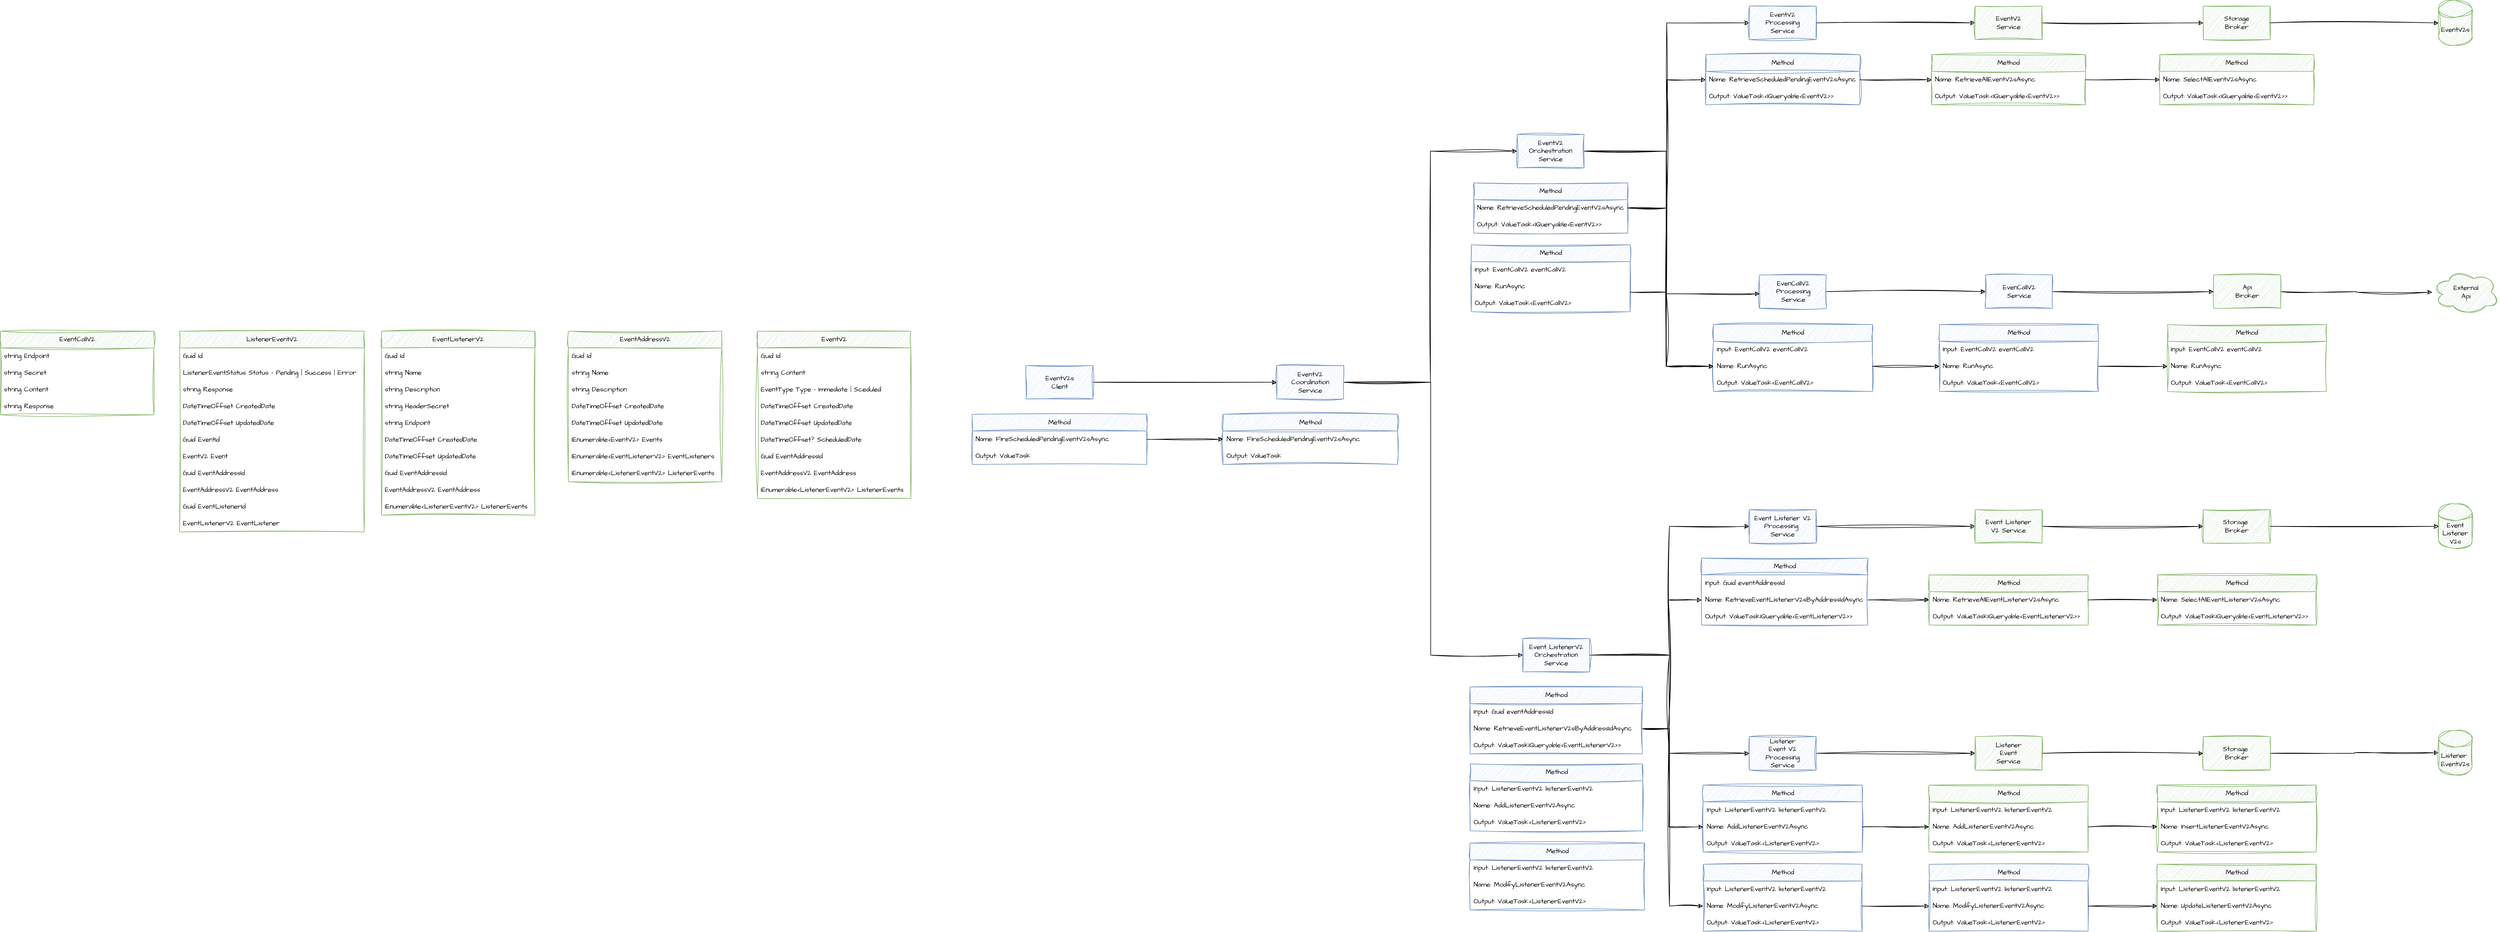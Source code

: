 <mxfile version="26.0.16">
  <diagram id="a2Jd_PqlOcwajbkrq8jE" name="EVENT HIGH WAY GET SCHEDULED AND FIRE EVEN">
    <mxGraphModel dx="8326" dy="2223" grid="0" gridSize="10" guides="1" tooltips="1" connect="1" arrows="1" fold="1" page="0" pageScale="1" pageWidth="850" pageHeight="1100" math="0" shadow="0">
      <root>
        <mxCell id="0" />
        <mxCell id="1" parent="0" />
        <mxCell id="FA8KWoSLawHVOwrC-pEc-1" value="EventV2" style="swimlane;fontStyle=0;childLayout=stackLayout;horizontal=1;startSize=30;horizontalStack=0;resizeParent=1;resizeParentMax=0;resizeLast=0;collapsible=1;marginBottom=0;whiteSpace=wrap;html=1;sketch=1;hachureGap=4;jiggle=2;curveFitting=1;fontFamily=Architects Daughter;fontSource=https%3A%2F%2Ffonts.googleapis.com%2Fcss%3Ffamily%3DArchitects%2BDaughter;fillColor=#d5e8d4;strokeColor=#82b366;" parent="1" vertex="1">
          <mxGeometry x="-690" y="847" width="275" height="300" as="geometry" />
        </mxCell>
        <mxCell id="FA8KWoSLawHVOwrC-pEc-2" value="Guid Id" style="text;strokeColor=none;fillColor=none;align=left;verticalAlign=middle;spacingLeft=4;spacingRight=4;overflow=hidden;points=[[0,0.5],[1,0.5]];portConstraint=eastwest;rotatable=0;whiteSpace=wrap;html=1;fontFamily=Architects Daughter;fontSource=https%3A%2F%2Ffonts.googleapis.com%2Fcss%3Ffamily%3DArchitects%2BDaughter;" parent="FA8KWoSLawHVOwrC-pEc-1" vertex="1">
          <mxGeometry y="30" width="275" height="30" as="geometry" />
        </mxCell>
        <mxCell id="FA8KWoSLawHVOwrC-pEc-3" value="string Content" style="text;strokeColor=none;fillColor=none;align=left;verticalAlign=middle;spacingLeft=4;spacingRight=4;overflow=hidden;points=[[0,0.5],[1,0.5]];portConstraint=eastwest;rotatable=0;whiteSpace=wrap;html=1;fontFamily=Architects Daughter;fontSource=https%3A%2F%2Ffonts.googleapis.com%2Fcss%3Ffamily%3DArchitects%2BDaughter;" parent="FA8KWoSLawHVOwrC-pEc-1" vertex="1">
          <mxGeometry y="60" width="275" height="30" as="geometry" />
        </mxCell>
        <mxCell id="FA8KWoSLawHVOwrC-pEc-10" value="EventType Type - Immediate | Sceduled&amp;nbsp;" style="text;align=left;verticalAlign=middle;spacingLeft=4;spacingRight=4;overflow=hidden;points=[[0,0.5],[1,0.5]];portConstraint=eastwest;rotatable=0;whiteSpace=wrap;html=1;fontFamily=Architects Daughter;fontSource=https%3A%2F%2Ffonts.googleapis.com%2Fcss%3Ffamily%3DArchitects%2BDaughter;" parent="FA8KWoSLawHVOwrC-pEc-1" vertex="1">
          <mxGeometry y="90" width="275" height="30" as="geometry" />
        </mxCell>
        <mxCell id="FA8KWoSLawHVOwrC-pEc-4" value="DateTimeOffset CreatedDate" style="text;strokeColor=none;fillColor=none;align=left;verticalAlign=middle;spacingLeft=4;spacingRight=4;overflow=hidden;points=[[0,0.5],[1,0.5]];portConstraint=eastwest;rotatable=0;whiteSpace=wrap;html=1;fontFamily=Architects Daughter;fontSource=https%3A%2F%2Ffonts.googleapis.com%2Fcss%3Ffamily%3DArchitects%2BDaughter;" parent="FA8KWoSLawHVOwrC-pEc-1" vertex="1">
          <mxGeometry y="120" width="275" height="30" as="geometry" />
        </mxCell>
        <mxCell id="FA8KWoSLawHVOwrC-pEc-5" value="DateTimeOffset UpdatedDate" style="text;strokeColor=none;fillColor=none;align=left;verticalAlign=middle;spacingLeft=4;spacingRight=4;overflow=hidden;points=[[0,0.5],[1,0.5]];portConstraint=eastwest;rotatable=0;whiteSpace=wrap;html=1;fontFamily=Architects Daughter;fontSource=https%3A%2F%2Ffonts.googleapis.com%2Fcss%3Ffamily%3DArchitects%2BDaughter;" parent="FA8KWoSLawHVOwrC-pEc-1" vertex="1">
          <mxGeometry y="150" width="275" height="30" as="geometry" />
        </mxCell>
        <mxCell id="FA8KWoSLawHVOwrC-pEc-6" value="DateTimeOffset? ScheduledDate" style="text;align=left;verticalAlign=middle;spacingLeft=4;spacingRight=4;overflow=hidden;points=[[0,0.5],[1,0.5]];portConstraint=eastwest;rotatable=0;whiteSpace=wrap;html=1;fontFamily=Architects Daughter;fontSource=https%3A%2F%2Ffonts.googleapis.com%2Fcss%3Ffamily%3DArchitects%2BDaughter;" parent="FA8KWoSLawHVOwrC-pEc-1" vertex="1">
          <mxGeometry y="180" width="275" height="30" as="geometry" />
        </mxCell>
        <mxCell id="FA8KWoSLawHVOwrC-pEc-7" value="Guid EventAddressId" style="text;strokeColor=none;fillColor=none;align=left;verticalAlign=middle;spacingLeft=4;spacingRight=4;overflow=hidden;points=[[0,0.5],[1,0.5]];portConstraint=eastwest;rotatable=0;whiteSpace=wrap;html=1;fontFamily=Architects Daughter;fontSource=https%3A%2F%2Ffonts.googleapis.com%2Fcss%3Ffamily%3DArchitects%2BDaughter;" parent="FA8KWoSLawHVOwrC-pEc-1" vertex="1">
          <mxGeometry y="210" width="275" height="30" as="geometry" />
        </mxCell>
        <mxCell id="FA8KWoSLawHVOwrC-pEc-8" value="EventAddressV2 EventAddress" style="text;strokeColor=none;fillColor=none;align=left;verticalAlign=middle;spacingLeft=4;spacingRight=4;overflow=hidden;points=[[0,0.5],[1,0.5]];portConstraint=eastwest;rotatable=0;whiteSpace=wrap;html=1;fontFamily=Architects Daughter;fontSource=https%3A%2F%2Ffonts.googleapis.com%2Fcss%3Ffamily%3DArchitects%2BDaughter;" parent="FA8KWoSLawHVOwrC-pEc-1" vertex="1">
          <mxGeometry y="240" width="275" height="30" as="geometry" />
        </mxCell>
        <mxCell id="FA8KWoSLawHVOwrC-pEc-9" value="IEnumerable&amp;lt;ListenerEventV2&amp;gt; ListenerEvents" style="text;strokeColor=none;fillColor=none;align=left;verticalAlign=middle;spacingLeft=4;spacingRight=4;overflow=hidden;points=[[0,0.5],[1,0.5]];portConstraint=eastwest;rotatable=0;whiteSpace=wrap;html=1;fontFamily=Architects Daughter;fontSource=https%3A%2F%2Ffonts.googleapis.com%2Fcss%3Ffamily%3DArchitects%2BDaughter;" parent="FA8KWoSLawHVOwrC-pEc-1" vertex="1">
          <mxGeometry y="270" width="275" height="30" as="geometry" />
        </mxCell>
        <mxCell id="abHD0V75_tBDY4aQ4Ww3-80" style="edgeStyle=orthogonalEdgeStyle;rounded=0;sketch=1;hachureGap=4;jiggle=2;curveFitting=1;orthogonalLoop=1;jettySize=auto;html=1;entryX=0;entryY=0.5;entryDx=0;entryDy=0;fontFamily=Architects Daughter;fontSource=https%3A%2F%2Ffonts.googleapis.com%2Fcss%3Ffamily%3DArchitects%2BDaughter;" parent="1" source="FA8KWoSLawHVOwrC-pEc-11" target="FA8KWoSLawHVOwrC-pEc-16" edge="1">
          <mxGeometry relative="1" as="geometry" />
        </mxCell>
        <mxCell id="FA8KWoSLawHVOwrC-pEc-11" value="EventV2&lt;div&gt;Orchestration&lt;/div&gt;&lt;div&gt;Service&lt;/div&gt;" style="rounded=0;whiteSpace=wrap;html=1;sketch=1;hachureGap=4;jiggle=2;curveFitting=1;fontFamily=Architects Daughter;fontSource=https%3A%2F%2Ffonts.googleapis.com%2Fcss%3Ffamily%3DArchitects%2BDaughter;fillColor=#dae8fc;strokeColor=#6c8ebf;" parent="1" vertex="1">
          <mxGeometry x="672" y="494" width="120" height="60" as="geometry" />
        </mxCell>
        <mxCell id="FA8KWoSLawHVOwrC-pEc-12" value="Method" style="swimlane;fontStyle=0;childLayout=stackLayout;horizontal=1;startSize=30;horizontalStack=0;resizeParent=1;resizeParentMax=0;resizeLast=0;collapsible=1;marginBottom=0;whiteSpace=wrap;html=1;sketch=1;hachureGap=4;jiggle=2;curveFitting=1;fontFamily=Architects Daughter;fontSource=https%3A%2F%2Ffonts.googleapis.com%2Fcss%3Ffamily%3DArchitects%2BDaughter;fillColor=#dae8fc;strokeColor=#6c8ebf;" parent="1" vertex="1">
          <mxGeometry x="594" y="581" width="276" height="90" as="geometry" />
        </mxCell>
        <mxCell id="FA8KWoSLawHVOwrC-pEc-14" value="Name: RetrieveScheduledPendingEventV2sAsync" style="text;strokeColor=none;fillColor=none;align=left;verticalAlign=middle;spacingLeft=4;spacingRight=4;overflow=hidden;points=[[0,0.5],[1,0.5]];portConstraint=eastwest;rotatable=0;whiteSpace=wrap;html=1;fontFamily=Architects Daughter;fontSource=https%3A%2F%2Ffonts.googleapis.com%2Fcss%3Ffamily%3DArchitects%2BDaughter;" parent="FA8KWoSLawHVOwrC-pEc-12" vertex="1">
          <mxGeometry y="30" width="276" height="30" as="geometry" />
        </mxCell>
        <mxCell id="FA8KWoSLawHVOwrC-pEc-15" value="Output: ValueTask&amp;lt;IQueryable&amp;lt;EventV2&amp;gt;&amp;gt;" style="text;strokeColor=none;fillColor=none;align=left;verticalAlign=middle;spacingLeft=4;spacingRight=4;overflow=hidden;points=[[0,0.5],[1,0.5]];portConstraint=eastwest;rotatable=0;whiteSpace=wrap;html=1;fontFamily=Architects Daughter;fontSource=https%3A%2F%2Ffonts.googleapis.com%2Fcss%3Ffamily%3DArchitects%2BDaughter;" parent="FA8KWoSLawHVOwrC-pEc-12" vertex="1">
          <mxGeometry y="60" width="276" height="30" as="geometry" />
        </mxCell>
        <mxCell id="FA8KWoSLawHVOwrC-pEc-31" style="edgeStyle=orthogonalEdgeStyle;rounded=0;sketch=1;hachureGap=4;jiggle=2;curveFitting=1;orthogonalLoop=1;jettySize=auto;html=1;fontFamily=Architects Daughter;fontSource=https%3A%2F%2Ffonts.googleapis.com%2Fcss%3Ffamily%3DArchitects%2BDaughter;" parent="1" source="FA8KWoSLawHVOwrC-pEc-16" target="FA8KWoSLawHVOwrC-pEc-20" edge="1">
          <mxGeometry relative="1" as="geometry" />
        </mxCell>
        <mxCell id="FA8KWoSLawHVOwrC-pEc-16" value="EventV2&lt;div&gt;Processing&lt;/div&gt;&lt;div&gt;Service&lt;/div&gt;" style="rounded=0;whiteSpace=wrap;html=1;sketch=1;hachureGap=4;jiggle=2;curveFitting=1;fontFamily=Architects Daughter;fontSource=https%3A%2F%2Ffonts.googleapis.com%2Fcss%3Ffamily%3DArchitects%2BDaughter;fillColor=#dae8fc;strokeColor=#6c8ebf;" parent="1" vertex="1">
          <mxGeometry x="1088" y="264" width="120" height="60" as="geometry" />
        </mxCell>
        <mxCell id="FA8KWoSLawHVOwrC-pEc-17" value="Method" style="swimlane;fontStyle=0;childLayout=stackLayout;horizontal=1;startSize=30;horizontalStack=0;resizeParent=1;resizeParentMax=0;resizeLast=0;collapsible=1;marginBottom=0;whiteSpace=wrap;html=1;sketch=1;hachureGap=4;jiggle=2;curveFitting=1;fontFamily=Architects Daughter;fontSource=https%3A%2F%2Ffonts.googleapis.com%2Fcss%3Ffamily%3DArchitects%2BDaughter;fillColor=#dae8fc;strokeColor=#6c8ebf;" parent="1" vertex="1">
          <mxGeometry x="1010" y="351" width="276" height="90" as="geometry" />
        </mxCell>
        <mxCell id="FA8KWoSLawHVOwrC-pEc-18" value="Name: RetrieveScheduledPendingEventV2sAsync" style="text;strokeColor=none;fillColor=none;align=left;verticalAlign=middle;spacingLeft=4;spacingRight=4;overflow=hidden;points=[[0,0.5],[1,0.5]];portConstraint=eastwest;rotatable=0;whiteSpace=wrap;html=1;fontFamily=Architects Daughter;fontSource=https%3A%2F%2Ffonts.googleapis.com%2Fcss%3Ffamily%3DArchitects%2BDaughter;" parent="FA8KWoSLawHVOwrC-pEc-17" vertex="1">
          <mxGeometry y="30" width="276" height="30" as="geometry" />
        </mxCell>
        <mxCell id="FA8KWoSLawHVOwrC-pEc-19" value="Output:&amp;nbsp;ValueTask&amp;lt;IQueryable&amp;lt;EventV2&amp;gt;&amp;gt;" style="text;strokeColor=none;fillColor=none;align=left;verticalAlign=middle;spacingLeft=4;spacingRight=4;overflow=hidden;points=[[0,0.5],[1,0.5]];portConstraint=eastwest;rotatable=0;whiteSpace=wrap;html=1;fontFamily=Architects Daughter;fontSource=https%3A%2F%2Ffonts.googleapis.com%2Fcss%3Ffamily%3DArchitects%2BDaughter;" parent="FA8KWoSLawHVOwrC-pEc-17" vertex="1">
          <mxGeometry y="60" width="276" height="30" as="geometry" />
        </mxCell>
        <mxCell id="FA8KWoSLawHVOwrC-pEc-30" style="edgeStyle=orthogonalEdgeStyle;rounded=0;sketch=1;hachureGap=4;jiggle=2;curveFitting=1;orthogonalLoop=1;jettySize=auto;html=1;fontFamily=Architects Daughter;fontSource=https%3A%2F%2Ffonts.googleapis.com%2Fcss%3Ffamily%3DArchitects%2BDaughter;" parent="1" source="FA8KWoSLawHVOwrC-pEc-20" target="FA8KWoSLawHVOwrC-pEc-24" edge="1">
          <mxGeometry relative="1" as="geometry" />
        </mxCell>
        <mxCell id="FA8KWoSLawHVOwrC-pEc-20" value="EventV2&lt;div&gt;&lt;span style=&quot;background-color: transparent; color: light-dark(rgb(0, 0, 0), rgb(255, 255, 255));&quot;&gt;Service&lt;/span&gt;&lt;/div&gt;" style="rounded=0;whiteSpace=wrap;html=1;sketch=1;hachureGap=4;jiggle=2;curveFitting=1;fontFamily=Architects Daughter;fontSource=https%3A%2F%2Ffonts.googleapis.com%2Fcss%3Ffamily%3DArchitects%2BDaughter;fillColor=#d5e8d4;strokeColor=#82b366;" parent="1" vertex="1">
          <mxGeometry x="1493" y="264" width="120" height="60" as="geometry" />
        </mxCell>
        <mxCell id="FA8KWoSLawHVOwrC-pEc-21" value="Method" style="swimlane;fontStyle=0;childLayout=stackLayout;horizontal=1;startSize=30;horizontalStack=0;resizeParent=1;resizeParentMax=0;resizeLast=0;collapsible=1;marginBottom=0;whiteSpace=wrap;html=1;sketch=1;hachureGap=4;jiggle=2;curveFitting=1;fontFamily=Architects Daughter;fontSource=https%3A%2F%2Ffonts.googleapis.com%2Fcss%3Ffamily%3DArchitects%2BDaughter;fillColor=#d5e8d4;strokeColor=#82b366;" parent="1" vertex="1">
          <mxGeometry x="1415" y="351" width="276" height="90" as="geometry" />
        </mxCell>
        <mxCell id="FA8KWoSLawHVOwrC-pEc-22" value="Name: RetrieveAllEventV2sAsync" style="text;strokeColor=none;fillColor=none;align=left;verticalAlign=middle;spacingLeft=4;spacingRight=4;overflow=hidden;points=[[0,0.5],[1,0.5]];portConstraint=eastwest;rotatable=0;whiteSpace=wrap;html=1;fontFamily=Architects Daughter;fontSource=https%3A%2F%2Ffonts.googleapis.com%2Fcss%3Ffamily%3DArchitects%2BDaughter;" parent="FA8KWoSLawHVOwrC-pEc-21" vertex="1">
          <mxGeometry y="30" width="276" height="30" as="geometry" />
        </mxCell>
        <mxCell id="FA8KWoSLawHVOwrC-pEc-23" value="Output:&amp;nbsp;ValueTask&amp;lt;IQueryable&amp;lt;EventV2&amp;gt;&amp;gt;" style="text;strokeColor=none;fillColor=none;align=left;verticalAlign=middle;spacingLeft=4;spacingRight=4;overflow=hidden;points=[[0,0.5],[1,0.5]];portConstraint=eastwest;rotatable=0;whiteSpace=wrap;html=1;fontFamily=Architects Daughter;fontSource=https%3A%2F%2Ffonts.googleapis.com%2Fcss%3Ffamily%3DArchitects%2BDaughter;" parent="FA8KWoSLawHVOwrC-pEc-21" vertex="1">
          <mxGeometry y="60" width="276" height="30" as="geometry" />
        </mxCell>
        <mxCell id="FA8KWoSLawHVOwrC-pEc-24" value="Storage&lt;div&gt;&lt;span style=&quot;background-color: transparent; color: light-dark(rgb(0, 0, 0), rgb(255, 255, 255));&quot;&gt;Broker&lt;/span&gt;&lt;/div&gt;" style="rounded=0;whiteSpace=wrap;html=1;sketch=1;hachureGap=4;jiggle=2;curveFitting=1;fontFamily=Architects Daughter;fontSource=https%3A%2F%2Ffonts.googleapis.com%2Fcss%3Ffamily%3DArchitects%2BDaughter;fillColor=#d5e8d4;strokeColor=#82b366;" parent="1" vertex="1">
          <mxGeometry x="1902" y="264" width="120" height="60" as="geometry" />
        </mxCell>
        <mxCell id="FA8KWoSLawHVOwrC-pEc-25" value="Method" style="swimlane;fontStyle=0;childLayout=stackLayout;horizontal=1;startSize=30;horizontalStack=0;resizeParent=1;resizeParentMax=0;resizeLast=0;collapsible=1;marginBottom=0;whiteSpace=wrap;html=1;sketch=1;hachureGap=4;jiggle=2;curveFitting=1;fontFamily=Architects Daughter;fontSource=https%3A%2F%2Ffonts.googleapis.com%2Fcss%3Ffamily%3DArchitects%2BDaughter;fillColor=#d5e8d4;strokeColor=#82b366;" parent="1" vertex="1">
          <mxGeometry x="1824" y="351" width="276" height="90" as="geometry" />
        </mxCell>
        <mxCell id="FA8KWoSLawHVOwrC-pEc-26" value="Name: SelectAllEventV2sAsync" style="text;strokeColor=none;fillColor=none;align=left;verticalAlign=middle;spacingLeft=4;spacingRight=4;overflow=hidden;points=[[0,0.5],[1,0.5]];portConstraint=eastwest;rotatable=0;whiteSpace=wrap;html=1;fontFamily=Architects Daughter;fontSource=https%3A%2F%2Ffonts.googleapis.com%2Fcss%3Ffamily%3DArchitects%2BDaughter;" parent="FA8KWoSLawHVOwrC-pEc-25" vertex="1">
          <mxGeometry y="30" width="276" height="30" as="geometry" />
        </mxCell>
        <mxCell id="FA8KWoSLawHVOwrC-pEc-27" value="Output:&amp;nbsp;ValueTask&amp;lt;IQueryable&amp;lt;EventV2&amp;gt;&amp;gt;" style="text;strokeColor=none;fillColor=none;align=left;verticalAlign=middle;spacingLeft=4;spacingRight=4;overflow=hidden;points=[[0,0.5],[1,0.5]];portConstraint=eastwest;rotatable=0;whiteSpace=wrap;html=1;fontFamily=Architects Daughter;fontSource=https%3A%2F%2Ffonts.googleapis.com%2Fcss%3Ffamily%3DArchitects%2BDaughter;" parent="FA8KWoSLawHVOwrC-pEc-25" vertex="1">
          <mxGeometry y="60" width="276" height="30" as="geometry" />
        </mxCell>
        <mxCell id="FA8KWoSLawHVOwrC-pEc-28" value="EventV2s" style="shape=cylinder3;whiteSpace=wrap;html=1;boundedLbl=1;backgroundOutline=1;size=15;sketch=1;hachureGap=4;jiggle=2;curveFitting=1;fontFamily=Architects Daughter;fontSource=https%3A%2F%2Ffonts.googleapis.com%2Fcss%3Ffamily%3DArchitects%2BDaughter;fillColor=#d5e8d4;strokeColor=#82b366;" parent="1" vertex="1">
          <mxGeometry x="2324" y="254" width="60" height="80" as="geometry" />
        </mxCell>
        <mxCell id="FA8KWoSLawHVOwrC-pEc-29" style="edgeStyle=orthogonalEdgeStyle;rounded=0;sketch=1;hachureGap=4;jiggle=2;curveFitting=1;orthogonalLoop=1;jettySize=auto;html=1;entryX=0;entryY=0.5;entryDx=0;entryDy=0;entryPerimeter=0;fontFamily=Architects Daughter;fontSource=https%3A%2F%2Ffonts.googleapis.com%2Fcss%3Ffamily%3DArchitects%2BDaughter;" parent="1" source="FA8KWoSLawHVOwrC-pEc-24" target="FA8KWoSLawHVOwrC-pEc-28" edge="1">
          <mxGeometry relative="1" as="geometry" />
        </mxCell>
        <mxCell id="FA8KWoSLawHVOwrC-pEc-33" style="edgeStyle=orthogonalEdgeStyle;rounded=0;sketch=1;hachureGap=4;jiggle=2;curveFitting=1;orthogonalLoop=1;jettySize=auto;html=1;fontFamily=Architects Daughter;fontSource=https%3A%2F%2Ffonts.googleapis.com%2Fcss%3Ffamily%3DArchitects%2BDaughter;" parent="1" source="FA8KWoSLawHVOwrC-pEc-18" target="FA8KWoSLawHVOwrC-pEc-22" edge="1">
          <mxGeometry relative="1" as="geometry" />
        </mxCell>
        <mxCell id="FA8KWoSLawHVOwrC-pEc-34" style="edgeStyle=orthogonalEdgeStyle;rounded=0;sketch=1;hachureGap=4;jiggle=2;curveFitting=1;orthogonalLoop=1;jettySize=auto;html=1;fontFamily=Architects Daughter;fontSource=https%3A%2F%2Ffonts.googleapis.com%2Fcss%3Ffamily%3DArchitects%2BDaughter;" parent="1" source="FA8KWoSLawHVOwrC-pEc-22" target="FA8KWoSLawHVOwrC-pEc-26" edge="1">
          <mxGeometry relative="1" as="geometry" />
        </mxCell>
        <mxCell id="FA8KWoSLawHVOwrC-pEc-35" style="edgeStyle=orthogonalEdgeStyle;rounded=0;sketch=1;hachureGap=4;jiggle=2;curveFitting=1;orthogonalLoop=1;jettySize=auto;html=1;fontFamily=Architects Daughter;fontSource=https%3A%2F%2Ffonts.googleapis.com%2Fcss%3Ffamily%3DArchitects%2BDaughter;" parent="1" source="FA8KWoSLawHVOwrC-pEc-14" target="FA8KWoSLawHVOwrC-pEc-18" edge="1">
          <mxGeometry relative="1" as="geometry" />
        </mxCell>
        <mxCell id="FA8KWoSLawHVOwrC-pEc-46" style="edgeStyle=orthogonalEdgeStyle;rounded=0;sketch=1;hachureGap=4;jiggle=2;curveFitting=1;orthogonalLoop=1;jettySize=auto;html=1;entryX=0;entryY=0.5;entryDx=0;entryDy=0;fontFamily=Architects Daughter;fontSource=https%3A%2F%2Ffonts.googleapis.com%2Fcss%3Ffamily%3DArchitects%2BDaughter;" parent="1" source="FA8KWoSLawHVOwrC-pEc-36" target="FA8KWoSLawHVOwrC-pEc-41" edge="1">
          <mxGeometry relative="1" as="geometry" />
        </mxCell>
        <mxCell id="FA8KWoSLawHVOwrC-pEc-100" style="edgeStyle=orthogonalEdgeStyle;rounded=0;sketch=1;hachureGap=4;jiggle=2;curveFitting=1;orthogonalLoop=1;jettySize=auto;html=1;entryX=0;entryY=0.5;entryDx=0;entryDy=0;fontFamily=Architects Daughter;fontSource=https%3A%2F%2Ffonts.googleapis.com%2Fcss%3Ffamily%3DArchitects%2BDaughter;" parent="1" source="FA8KWoSLawHVOwrC-pEc-36" target="FA8KWoSLawHVOwrC-pEc-65" edge="1">
          <mxGeometry relative="1" as="geometry" />
        </mxCell>
        <mxCell id="FA8KWoSLawHVOwrC-pEc-36" value="Event ListenerV2&lt;div&gt;Orchestration&lt;/div&gt;&lt;div&gt;Service&lt;/div&gt;" style="rounded=0;whiteSpace=wrap;html=1;sketch=1;hachureGap=4;jiggle=2;curveFitting=1;fontFamily=Architects Daughter;fontSource=https%3A%2F%2Ffonts.googleapis.com%2Fcss%3Ffamily%3DArchitects%2BDaughter;fillColor=#dae8fc;strokeColor=#6c8ebf;" parent="1" vertex="1">
          <mxGeometry x="682" y="1398" width="120" height="60" as="geometry" />
        </mxCell>
        <mxCell id="FA8KWoSLawHVOwrC-pEc-37" value="Method" style="swimlane;fontStyle=0;childLayout=stackLayout;horizontal=1;startSize=30;horizontalStack=0;resizeParent=1;resizeParentMax=0;resizeLast=0;collapsible=1;marginBottom=0;whiteSpace=wrap;html=1;sketch=1;hachureGap=4;jiggle=2;curveFitting=1;fontFamily=Architects Daughter;fontSource=https%3A%2F%2Ffonts.googleapis.com%2Fcss%3Ffamily%3DArchitects%2BDaughter;fillColor=#dae8fc;strokeColor=#6c8ebf;" parent="1" vertex="1">
          <mxGeometry x="587.5" y="1485" width="309" height="120" as="geometry" />
        </mxCell>
        <mxCell id="FA8KWoSLawHVOwrC-pEc-40" value="Input: Guid eventAddressId" style="text;align=left;verticalAlign=middle;spacingLeft=4;spacingRight=4;overflow=hidden;points=[[0,0.5],[1,0.5]];portConstraint=eastwest;rotatable=0;whiteSpace=wrap;html=1;fontFamily=Architects Daughter;fontSource=https%3A%2F%2Ffonts.googleapis.com%2Fcss%3Ffamily%3DArchitects%2BDaughter;" parent="FA8KWoSLawHVOwrC-pEc-37" vertex="1">
          <mxGeometry y="30" width="309" height="30" as="geometry" />
        </mxCell>
        <mxCell id="FA8KWoSLawHVOwrC-pEc-38" value="Name: RetrieveEventListenerV2sByAddressIdAsync" style="text;align=left;verticalAlign=middle;spacingLeft=4;spacingRight=4;overflow=hidden;points=[[0,0.5],[1,0.5]];portConstraint=eastwest;rotatable=0;whiteSpace=wrap;html=1;fontFamily=Architects Daughter;fontSource=https%3A%2F%2Ffonts.googleapis.com%2Fcss%3Ffamily%3DArchitects%2BDaughter;" parent="FA8KWoSLawHVOwrC-pEc-37" vertex="1">
          <mxGeometry y="60" width="309" height="30" as="geometry" />
        </mxCell>
        <mxCell id="FA8KWoSLawHVOwrC-pEc-39" value="Output: ValueTaskIQueryable&amp;lt;EventListenerV2&amp;gt;&amp;gt;" style="text;align=left;verticalAlign=middle;spacingLeft=4;spacingRight=4;overflow=hidden;points=[[0,0.5],[1,0.5]];portConstraint=eastwest;rotatable=0;whiteSpace=wrap;html=1;fontFamily=Architects Daughter;fontSource=https%3A%2F%2Ffonts.googleapis.com%2Fcss%3Ffamily%3DArchitects%2BDaughter;" parent="FA8KWoSLawHVOwrC-pEc-37" vertex="1">
          <mxGeometry y="90" width="309" height="30" as="geometry" />
        </mxCell>
        <mxCell id="FA8KWoSLawHVOwrC-pEc-53" style="edgeStyle=orthogonalEdgeStyle;rounded=0;sketch=1;hachureGap=4;jiggle=2;curveFitting=1;orthogonalLoop=1;jettySize=auto;html=1;fontFamily=Architects Daughter;fontSource=https%3A%2F%2Ffonts.googleapis.com%2Fcss%3Ffamily%3DArchitects%2BDaughter;" parent="1" source="FA8KWoSLawHVOwrC-pEc-41" target="FA8KWoSLawHVOwrC-pEc-48" edge="1">
          <mxGeometry relative="1" as="geometry" />
        </mxCell>
        <mxCell id="FA8KWoSLawHVOwrC-pEc-41" value="Event Listener V2&lt;div&gt;&lt;span style=&quot;background-color: transparent; color: light-dark(rgb(0, 0, 0), rgb(255, 255, 255));&quot;&gt;Processing&amp;nbsp;&lt;/span&gt;&lt;/div&gt;&lt;div&gt;&lt;span style=&quot;background-color: transparent; color: light-dark(rgb(0, 0, 0), rgb(255, 255, 255));&quot;&gt;Service&lt;/span&gt;&lt;/div&gt;" style="rounded=0;whiteSpace=wrap;html=1;sketch=1;hachureGap=4;jiggle=2;curveFitting=1;fontFamily=Architects Daughter;fontSource=https%3A%2F%2Ffonts.googleapis.com%2Fcss%3Ffamily%3DArchitects%2BDaughter;fillColor=#dae8fc;strokeColor=#6c8ebf;" parent="1" vertex="1">
          <mxGeometry x="1088" y="1167" width="120" height="60" as="geometry" />
        </mxCell>
        <mxCell id="FA8KWoSLawHVOwrC-pEc-42" value="Method" style="swimlane;fontStyle=0;childLayout=stackLayout;horizontal=1;startSize=30;horizontalStack=0;resizeParent=1;resizeParentMax=0;resizeLast=0;collapsible=1;marginBottom=0;whiteSpace=wrap;html=1;sketch=1;hachureGap=4;jiggle=2;curveFitting=1;fontFamily=Architects Daughter;fontSource=https%3A%2F%2Ffonts.googleapis.com%2Fcss%3Ffamily%3DArchitects%2BDaughter;fillColor=#dae8fc;strokeColor=#6c8ebf;" parent="1" vertex="1">
          <mxGeometry x="1002.5" y="1254" width="298" height="120" as="geometry" />
        </mxCell>
        <mxCell id="FA8KWoSLawHVOwrC-pEc-43" value="Input: Guid eventAddressId" style="text;align=left;verticalAlign=middle;spacingLeft=4;spacingRight=4;overflow=hidden;points=[[0,0.5],[1,0.5]];portConstraint=eastwest;rotatable=0;whiteSpace=wrap;html=1;fontFamily=Architects Daughter;fontSource=https%3A%2F%2Ffonts.googleapis.com%2Fcss%3Ffamily%3DArchitects%2BDaughter;" parent="FA8KWoSLawHVOwrC-pEc-42" vertex="1">
          <mxGeometry y="30" width="298" height="30" as="geometry" />
        </mxCell>
        <mxCell id="FA8KWoSLawHVOwrC-pEc-44" value="Name: RetrieveEventListenerV2sByAddressIdAsync" style="text;align=left;verticalAlign=middle;spacingLeft=4;spacingRight=4;overflow=hidden;points=[[0,0.5],[1,0.5]];portConstraint=eastwest;rotatable=0;whiteSpace=wrap;html=1;fontFamily=Architects Daughter;fontSource=https%3A%2F%2Ffonts.googleapis.com%2Fcss%3Ffamily%3DArchitects%2BDaughter;" parent="FA8KWoSLawHVOwrC-pEc-42" vertex="1">
          <mxGeometry y="60" width="298" height="30" as="geometry" />
        </mxCell>
        <mxCell id="FA8KWoSLawHVOwrC-pEc-45" value="Output: ValueTaskIQueryable&amp;lt;EventListenerV2&amp;gt;&amp;gt;" style="text;align=left;verticalAlign=middle;spacingLeft=4;spacingRight=4;overflow=hidden;points=[[0,0.5],[1,0.5]];portConstraint=eastwest;rotatable=0;whiteSpace=wrap;html=1;fontFamily=Architects Daughter;fontSource=https%3A%2F%2Ffonts.googleapis.com%2Fcss%3Ffamily%3DArchitects%2BDaughter;" parent="FA8KWoSLawHVOwrC-pEc-42" vertex="1">
          <mxGeometry y="90" width="298" height="30" as="geometry" />
        </mxCell>
        <mxCell id="FA8KWoSLawHVOwrC-pEc-47" style="edgeStyle=orthogonalEdgeStyle;rounded=0;sketch=1;hachureGap=4;jiggle=2;curveFitting=1;orthogonalLoop=1;jettySize=auto;html=1;fontFamily=Architects Daughter;fontSource=https%3A%2F%2Ffonts.googleapis.com%2Fcss%3Ffamily%3DArchitects%2BDaughter;" parent="1" source="FA8KWoSLawHVOwrC-pEc-38" target="FA8KWoSLawHVOwrC-pEc-44" edge="1">
          <mxGeometry relative="1" as="geometry">
            <Array as="points">
              <mxPoint x="943" y="1560" />
              <mxPoint x="943" y="1329" />
            </Array>
          </mxGeometry>
        </mxCell>
        <mxCell id="FA8KWoSLawHVOwrC-pEc-62" style="edgeStyle=orthogonalEdgeStyle;rounded=0;sketch=1;hachureGap=4;jiggle=2;curveFitting=1;orthogonalLoop=1;jettySize=auto;html=1;fontFamily=Architects Daughter;fontSource=https%3A%2F%2Ffonts.googleapis.com%2Fcss%3Ffamily%3DArchitects%2BDaughter;" parent="1" source="FA8KWoSLawHVOwrC-pEc-48" target="FA8KWoSLawHVOwrC-pEc-57" edge="1">
          <mxGeometry relative="1" as="geometry" />
        </mxCell>
        <mxCell id="FA8KWoSLawHVOwrC-pEc-48" value="Event Listener&lt;div&gt;&lt;span style=&quot;background-color: transparent; color: light-dark(rgb(0, 0, 0), rgb(255, 255, 255));&quot;&gt;V2 Service&lt;/span&gt;&lt;/div&gt;" style="rounded=0;whiteSpace=wrap;html=1;sketch=1;hachureGap=4;jiggle=2;curveFitting=1;fontFamily=Architects Daughter;fontSource=https%3A%2F%2Ffonts.googleapis.com%2Fcss%3Ffamily%3DArchitects%2BDaughter;fillColor=#d5e8d4;strokeColor=#82b366;" parent="1" vertex="1">
          <mxGeometry x="1493" y="1167" width="120" height="60" as="geometry" />
        </mxCell>
        <mxCell id="FA8KWoSLawHVOwrC-pEc-49" value="Method" style="swimlane;fontStyle=0;childLayout=stackLayout;horizontal=1;startSize=30;horizontalStack=0;resizeParent=1;resizeParentMax=0;resizeLast=0;collapsible=1;marginBottom=0;whiteSpace=wrap;html=1;sketch=1;hachureGap=4;jiggle=2;curveFitting=1;fontFamily=Architects Daughter;fontSource=https%3A%2F%2Ffonts.googleapis.com%2Fcss%3Ffamily%3DArchitects%2BDaughter;fillColor=#d5e8d4;strokeColor=#82b366;" parent="1" vertex="1">
          <mxGeometry x="1410.5" y="1284" width="285" height="90" as="geometry" />
        </mxCell>
        <mxCell id="FA8KWoSLawHVOwrC-pEc-51" value="Name: RetrieveAllEventListenerV2sAsync" style="text;align=left;verticalAlign=middle;spacingLeft=4;spacingRight=4;overflow=hidden;points=[[0,0.5],[1,0.5]];portConstraint=eastwest;rotatable=0;whiteSpace=wrap;html=1;fontFamily=Architects Daughter;fontSource=https%3A%2F%2Ffonts.googleapis.com%2Fcss%3Ffamily%3DArchitects%2BDaughter;" parent="FA8KWoSLawHVOwrC-pEc-49" vertex="1">
          <mxGeometry y="30" width="285" height="30" as="geometry" />
        </mxCell>
        <mxCell id="FA8KWoSLawHVOwrC-pEc-52" value="Output: ValueTaskIQueryable&amp;lt;EventListenerV2&amp;gt;&amp;gt;" style="text;align=left;verticalAlign=middle;spacingLeft=4;spacingRight=4;overflow=hidden;points=[[0,0.5],[1,0.5]];portConstraint=eastwest;rotatable=0;whiteSpace=wrap;html=1;fontFamily=Architects Daughter;fontSource=https%3A%2F%2Ffonts.googleapis.com%2Fcss%3Ffamily%3DArchitects%2BDaughter;" parent="FA8KWoSLawHVOwrC-pEc-49" vertex="1">
          <mxGeometry y="60" width="285" height="30" as="geometry" />
        </mxCell>
        <mxCell id="FA8KWoSLawHVOwrC-pEc-56" style="edgeStyle=orthogonalEdgeStyle;rounded=0;sketch=1;hachureGap=4;jiggle=2;curveFitting=1;orthogonalLoop=1;jettySize=auto;html=1;fontFamily=Architects Daughter;fontSource=https%3A%2F%2Ffonts.googleapis.com%2Fcss%3Ffamily%3DArchitects%2BDaughter;" parent="1" source="FA8KWoSLawHVOwrC-pEc-44" target="FA8KWoSLawHVOwrC-pEc-51" edge="1">
          <mxGeometry relative="1" as="geometry" />
        </mxCell>
        <mxCell id="FA8KWoSLawHVOwrC-pEc-57" value="Storage&amp;nbsp;&lt;div&gt;Broker&lt;/div&gt;" style="rounded=0;whiteSpace=wrap;html=1;sketch=1;hachureGap=4;jiggle=2;curveFitting=1;fontFamily=Architects Daughter;fontSource=https%3A%2F%2Ffonts.googleapis.com%2Fcss%3Ffamily%3DArchitects%2BDaughter;fillColor=#d5e8d4;strokeColor=#82b366;" parent="1" vertex="1">
          <mxGeometry x="1902" y="1167" width="120" height="60" as="geometry" />
        </mxCell>
        <mxCell id="FA8KWoSLawHVOwrC-pEc-58" value="Method" style="swimlane;fontStyle=0;childLayout=stackLayout;horizontal=1;startSize=30;horizontalStack=0;resizeParent=1;resizeParentMax=0;resizeLast=0;collapsible=1;marginBottom=0;whiteSpace=wrap;html=1;sketch=1;hachureGap=4;jiggle=2;curveFitting=1;fontFamily=Architects Daughter;fontSource=https%3A%2F%2Ffonts.googleapis.com%2Fcss%3Ffamily%3DArchitects%2BDaughter;fillColor=#d5e8d4;strokeColor=#82b366;" parent="1" vertex="1">
          <mxGeometry x="1819.5" y="1284" width="285" height="90" as="geometry" />
        </mxCell>
        <mxCell id="FA8KWoSLawHVOwrC-pEc-59" value="Name: SelectAllEventListenerV2sAsync" style="text;align=left;verticalAlign=middle;spacingLeft=4;spacingRight=4;overflow=hidden;points=[[0,0.5],[1,0.5]];portConstraint=eastwest;rotatable=0;whiteSpace=wrap;html=1;fontFamily=Architects Daughter;fontSource=https%3A%2F%2Ffonts.googleapis.com%2Fcss%3Ffamily%3DArchitects%2BDaughter;" parent="FA8KWoSLawHVOwrC-pEc-58" vertex="1">
          <mxGeometry y="30" width="285" height="30" as="geometry" />
        </mxCell>
        <mxCell id="FA8KWoSLawHVOwrC-pEc-60" value="Output: ValueTaskIQueryable&amp;lt;EventListenerV2&amp;gt;&amp;gt;" style="text;align=left;verticalAlign=middle;spacingLeft=4;spacingRight=4;overflow=hidden;points=[[0,0.5],[1,0.5]];portConstraint=eastwest;rotatable=0;whiteSpace=wrap;html=1;fontFamily=Architects Daughter;fontSource=https%3A%2F%2Ffonts.googleapis.com%2Fcss%3Ffamily%3DArchitects%2BDaughter;" parent="FA8KWoSLawHVOwrC-pEc-58" vertex="1">
          <mxGeometry y="60" width="285" height="30" as="geometry" />
        </mxCell>
        <mxCell id="FA8KWoSLawHVOwrC-pEc-61" style="edgeStyle=orthogonalEdgeStyle;rounded=0;sketch=1;hachureGap=4;jiggle=2;curveFitting=1;orthogonalLoop=1;jettySize=auto;html=1;fontFamily=Architects Daughter;fontSource=https%3A%2F%2Ffonts.googleapis.com%2Fcss%3Ffamily%3DArchitects%2BDaughter;" parent="1" source="FA8KWoSLawHVOwrC-pEc-51" target="FA8KWoSLawHVOwrC-pEc-59" edge="1">
          <mxGeometry relative="1" as="geometry" />
        </mxCell>
        <mxCell id="FA8KWoSLawHVOwrC-pEc-63" value="Event&lt;div&gt;Listener&lt;/div&gt;&lt;div&gt;V2s&lt;/div&gt;" style="shape=cylinder3;whiteSpace=wrap;html=1;boundedLbl=1;backgroundOutline=1;size=15;sketch=1;hachureGap=4;jiggle=2;curveFitting=1;fontFamily=Architects Daughter;fontSource=https%3A%2F%2Ffonts.googleapis.com%2Fcss%3Ffamily%3DArchitects%2BDaughter;fillColor=#d5e8d4;strokeColor=#82b366;" parent="1" vertex="1">
          <mxGeometry x="2324" y="1157" width="60" height="80" as="geometry" />
        </mxCell>
        <mxCell id="FA8KWoSLawHVOwrC-pEc-64" style="edgeStyle=orthogonalEdgeStyle;rounded=0;sketch=1;hachureGap=4;jiggle=2;curveFitting=1;orthogonalLoop=1;jettySize=auto;html=1;entryX=0;entryY=0.5;entryDx=0;entryDy=0;entryPerimeter=0;fontFamily=Architects Daughter;fontSource=https%3A%2F%2Ffonts.googleapis.com%2Fcss%3Ffamily%3DArchitects%2BDaughter;" parent="1" source="FA8KWoSLawHVOwrC-pEc-57" target="FA8KWoSLawHVOwrC-pEc-63" edge="1">
          <mxGeometry relative="1" as="geometry" />
        </mxCell>
        <mxCell id="FA8KWoSLawHVOwrC-pEc-75" style="edgeStyle=orthogonalEdgeStyle;rounded=0;sketch=1;hachureGap=4;jiggle=2;curveFitting=1;orthogonalLoop=1;jettySize=auto;html=1;fontFamily=Architects Daughter;fontSource=https%3A%2F%2Ffonts.googleapis.com%2Fcss%3Ffamily%3DArchitects%2BDaughter;" parent="1" source="FA8KWoSLawHVOwrC-pEc-65" target="FA8KWoSLawHVOwrC-pEc-70" edge="1">
          <mxGeometry relative="1" as="geometry" />
        </mxCell>
        <mxCell id="FA8KWoSLawHVOwrC-pEc-65" value="Listener&lt;div&gt;Event V2&lt;/div&gt;&lt;div&gt;Processing&lt;/div&gt;&lt;div&gt;Service&lt;/div&gt;" style="rounded=0;whiteSpace=wrap;html=1;sketch=1;hachureGap=4;jiggle=2;curveFitting=1;fontFamily=Architects Daughter;fontSource=https%3A%2F%2Ffonts.googleapis.com%2Fcss%3Ffamily%3DArchitects%2BDaughter;fillColor=#dae8fc;strokeColor=#6c8ebf;" parent="1" vertex="1">
          <mxGeometry x="1088" y="1574" width="120" height="60" as="geometry" />
        </mxCell>
        <mxCell id="FA8KWoSLawHVOwrC-pEc-66" value="Method" style="swimlane;fontStyle=0;childLayout=stackLayout;horizontal=1;startSize=30;horizontalStack=0;resizeParent=1;resizeParentMax=0;resizeLast=0;collapsible=1;marginBottom=0;whiteSpace=wrap;html=1;sketch=1;hachureGap=4;jiggle=2;curveFitting=1;fontFamily=Architects Daughter;fontSource=https%3A%2F%2Ffonts.googleapis.com%2Fcss%3Ffamily%3DArchitects%2BDaughter;fillColor=#dae8fc;strokeColor=#6c8ebf;" parent="1" vertex="1">
          <mxGeometry x="1005.5" y="1661" width="285" height="120" as="geometry" />
        </mxCell>
        <mxCell id="FA8KWoSLawHVOwrC-pEc-67" value="Input:&amp;nbsp;ListenerEventV2 listenerEventV2" style="text;align=left;verticalAlign=middle;spacingLeft=4;spacingRight=4;overflow=hidden;points=[[0,0.5],[1,0.5]];portConstraint=eastwest;rotatable=0;whiteSpace=wrap;html=1;fontFamily=Architects Daughter;fontSource=https%3A%2F%2Ffonts.googleapis.com%2Fcss%3Ffamily%3DArchitects%2BDaughter;" parent="FA8KWoSLawHVOwrC-pEc-66" vertex="1">
          <mxGeometry y="30" width="285" height="30" as="geometry" />
        </mxCell>
        <mxCell id="FA8KWoSLawHVOwrC-pEc-68" value="Name: AddListenerEventV2Async" style="text;align=left;verticalAlign=middle;spacingLeft=4;spacingRight=4;overflow=hidden;points=[[0,0.5],[1,0.5]];portConstraint=eastwest;rotatable=0;whiteSpace=wrap;html=1;fontFamily=Architects Daughter;fontSource=https%3A%2F%2Ffonts.googleapis.com%2Fcss%3Ffamily%3DArchitects%2BDaughter;" parent="FA8KWoSLawHVOwrC-pEc-66" vertex="1">
          <mxGeometry y="60" width="285" height="30" as="geometry" />
        </mxCell>
        <mxCell id="FA8KWoSLawHVOwrC-pEc-69" value="Output: ValueTask&amp;lt;ListenerEventV2&amp;gt;" style="text;align=left;verticalAlign=middle;spacingLeft=4;spacingRight=4;overflow=hidden;points=[[0,0.5],[1,0.5]];portConstraint=eastwest;rotatable=0;whiteSpace=wrap;html=1;fontFamily=Architects Daughter;fontSource=https%3A%2F%2Ffonts.googleapis.com%2Fcss%3Ffamily%3DArchitects%2BDaughter;" parent="FA8KWoSLawHVOwrC-pEc-66" vertex="1">
          <mxGeometry y="90" width="285" height="30" as="geometry" />
        </mxCell>
        <mxCell id="FA8KWoSLawHVOwrC-pEc-82" style="edgeStyle=orthogonalEdgeStyle;rounded=0;sketch=1;hachureGap=4;jiggle=2;curveFitting=1;orthogonalLoop=1;jettySize=auto;html=1;fontFamily=Architects Daughter;fontSource=https%3A%2F%2Ffonts.googleapis.com%2Fcss%3Ffamily%3DArchitects%2BDaughter;" parent="1" source="FA8KWoSLawHVOwrC-pEc-70" target="FA8KWoSLawHVOwrC-pEc-77" edge="1">
          <mxGeometry relative="1" as="geometry" />
        </mxCell>
        <mxCell id="FA8KWoSLawHVOwrC-pEc-70" value="Listener&lt;div&gt;Event&lt;/div&gt;&lt;div&gt;Service&lt;/div&gt;" style="rounded=0;whiteSpace=wrap;html=1;sketch=1;hachureGap=4;jiggle=2;curveFitting=1;fontFamily=Architects Daughter;fontSource=https%3A%2F%2Ffonts.googleapis.com%2Fcss%3Ffamily%3DArchitects%2BDaughter;fillColor=#d5e8d4;strokeColor=#82b366;" parent="1" vertex="1">
          <mxGeometry x="1493" y="1574" width="120" height="60" as="geometry" />
        </mxCell>
        <mxCell id="FA8KWoSLawHVOwrC-pEc-71" value="Method" style="swimlane;fontStyle=0;childLayout=stackLayout;horizontal=1;startSize=30;horizontalStack=0;resizeParent=1;resizeParentMax=0;resizeLast=0;collapsible=1;marginBottom=0;whiteSpace=wrap;html=1;sketch=1;hachureGap=4;jiggle=2;curveFitting=1;fontFamily=Architects Daughter;fontSource=https%3A%2F%2Ffonts.googleapis.com%2Fcss%3Ffamily%3DArchitects%2BDaughter;fillColor=#d5e8d4;strokeColor=#82b366;" parent="1" vertex="1">
          <mxGeometry x="1410.5" y="1661" width="285" height="120" as="geometry" />
        </mxCell>
        <mxCell id="FA8KWoSLawHVOwrC-pEc-72" value="Input:&amp;nbsp;ListenerEventV2 listenerEventV2" style="text;align=left;verticalAlign=middle;spacingLeft=4;spacingRight=4;overflow=hidden;points=[[0,0.5],[1,0.5]];portConstraint=eastwest;rotatable=0;whiteSpace=wrap;html=1;fontFamily=Architects Daughter;fontSource=https%3A%2F%2Ffonts.googleapis.com%2Fcss%3Ffamily%3DArchitects%2BDaughter;" parent="FA8KWoSLawHVOwrC-pEc-71" vertex="1">
          <mxGeometry y="30" width="285" height="30" as="geometry" />
        </mxCell>
        <mxCell id="FA8KWoSLawHVOwrC-pEc-73" value="Name: AddListenerEventV2Async" style="text;align=left;verticalAlign=middle;spacingLeft=4;spacingRight=4;overflow=hidden;points=[[0,0.5],[1,0.5]];portConstraint=eastwest;rotatable=0;whiteSpace=wrap;html=1;fontFamily=Architects Daughter;fontSource=https%3A%2F%2Ffonts.googleapis.com%2Fcss%3Ffamily%3DArchitects%2BDaughter;" parent="FA8KWoSLawHVOwrC-pEc-71" vertex="1">
          <mxGeometry y="60" width="285" height="30" as="geometry" />
        </mxCell>
        <mxCell id="FA8KWoSLawHVOwrC-pEc-74" value="Output: ValueTask&amp;lt;ListenerEventV2&amp;gt;" style="text;align=left;verticalAlign=middle;spacingLeft=4;spacingRight=4;overflow=hidden;points=[[0,0.5],[1,0.5]];portConstraint=eastwest;rotatable=0;whiteSpace=wrap;html=1;fontFamily=Architects Daughter;fontSource=https%3A%2F%2Ffonts.googleapis.com%2Fcss%3Ffamily%3DArchitects%2BDaughter;" parent="FA8KWoSLawHVOwrC-pEc-71" vertex="1">
          <mxGeometry y="90" width="285" height="30" as="geometry" />
        </mxCell>
        <mxCell id="FA8KWoSLawHVOwrC-pEc-76" style="edgeStyle=orthogonalEdgeStyle;rounded=0;sketch=1;hachureGap=4;jiggle=2;curveFitting=1;orthogonalLoop=1;jettySize=auto;html=1;fontFamily=Architects Daughter;fontSource=https%3A%2F%2Ffonts.googleapis.com%2Fcss%3Ffamily%3DArchitects%2BDaughter;" parent="1" source="FA8KWoSLawHVOwrC-pEc-68" target="FA8KWoSLawHVOwrC-pEc-73" edge="1">
          <mxGeometry relative="1" as="geometry" />
        </mxCell>
        <mxCell id="FA8KWoSLawHVOwrC-pEc-84" style="edgeStyle=orthogonalEdgeStyle;rounded=0;sketch=1;hachureGap=4;jiggle=2;curveFitting=1;orthogonalLoop=1;jettySize=auto;html=1;fontFamily=Architects Daughter;fontSource=https%3A%2F%2Ffonts.googleapis.com%2Fcss%3Ffamily%3DArchitects%2BDaughter;" parent="1" source="FA8KWoSLawHVOwrC-pEc-77" target="FA8KWoSLawHVOwrC-pEc-83" edge="1">
          <mxGeometry relative="1" as="geometry" />
        </mxCell>
        <mxCell id="FA8KWoSLawHVOwrC-pEc-77" value="Storage&amp;nbsp;&lt;div&gt;Broker&lt;/div&gt;" style="rounded=0;whiteSpace=wrap;html=1;sketch=1;hachureGap=4;jiggle=2;curveFitting=1;fontFamily=Architects Daughter;fontSource=https%3A%2F%2Ffonts.googleapis.com%2Fcss%3Ffamily%3DArchitects%2BDaughter;fillColor=#d5e8d4;strokeColor=#82b366;" parent="1" vertex="1">
          <mxGeometry x="1902" y="1574" width="120" height="60" as="geometry" />
        </mxCell>
        <mxCell id="FA8KWoSLawHVOwrC-pEc-78" value="Method" style="swimlane;fontStyle=0;childLayout=stackLayout;horizontal=1;startSize=30;horizontalStack=0;resizeParent=1;resizeParentMax=0;resizeLast=0;collapsible=1;marginBottom=0;whiteSpace=wrap;html=1;sketch=1;hachureGap=4;jiggle=2;curveFitting=1;fontFamily=Architects Daughter;fontSource=https%3A%2F%2Ffonts.googleapis.com%2Fcss%3Ffamily%3DArchitects%2BDaughter;fillColor=#d5e8d4;strokeColor=#82b366;" parent="1" vertex="1">
          <mxGeometry x="1819.5" y="1661" width="285" height="120" as="geometry" />
        </mxCell>
        <mxCell id="FA8KWoSLawHVOwrC-pEc-79" value="Input:&amp;nbsp;ListenerEventV2 listenerEventV2" style="text;align=left;verticalAlign=middle;spacingLeft=4;spacingRight=4;overflow=hidden;points=[[0,0.5],[1,0.5]];portConstraint=eastwest;rotatable=0;whiteSpace=wrap;html=1;fontFamily=Architects Daughter;fontSource=https%3A%2F%2Ffonts.googleapis.com%2Fcss%3Ffamily%3DArchitects%2BDaughter;" parent="FA8KWoSLawHVOwrC-pEc-78" vertex="1">
          <mxGeometry y="30" width="285" height="30" as="geometry" />
        </mxCell>
        <mxCell id="FA8KWoSLawHVOwrC-pEc-80" value="Name: InsertListenerEventV2Async" style="text;align=left;verticalAlign=middle;spacingLeft=4;spacingRight=4;overflow=hidden;points=[[0,0.5],[1,0.5]];portConstraint=eastwest;rotatable=0;whiteSpace=wrap;html=1;fontFamily=Architects Daughter;fontSource=https%3A%2F%2Ffonts.googleapis.com%2Fcss%3Ffamily%3DArchitects%2BDaughter;" parent="FA8KWoSLawHVOwrC-pEc-78" vertex="1">
          <mxGeometry y="60" width="285" height="30" as="geometry" />
        </mxCell>
        <mxCell id="FA8KWoSLawHVOwrC-pEc-81" value="Output: ValueTask&amp;lt;ListenerEventV2&amp;gt;" style="text;align=left;verticalAlign=middle;spacingLeft=4;spacingRight=4;overflow=hidden;points=[[0,0.5],[1,0.5]];portConstraint=eastwest;rotatable=0;whiteSpace=wrap;html=1;fontFamily=Architects Daughter;fontSource=https%3A%2F%2Ffonts.googleapis.com%2Fcss%3Ffamily%3DArchitects%2BDaughter;" parent="FA8KWoSLawHVOwrC-pEc-78" vertex="1">
          <mxGeometry y="90" width="285" height="30" as="geometry" />
        </mxCell>
        <mxCell id="FA8KWoSLawHVOwrC-pEc-83" value="Listener&amp;nbsp;&lt;div&gt;EventV2s&lt;/div&gt;" style="shape=cylinder3;whiteSpace=wrap;html=1;boundedLbl=1;backgroundOutline=1;size=15;sketch=1;hachureGap=4;jiggle=2;curveFitting=1;fontFamily=Architects Daughter;fontSource=https%3A%2F%2Ffonts.googleapis.com%2Fcss%3Ffamily%3DArchitects%2BDaughter;fillColor=#d5e8d4;strokeColor=#82b366;" parent="1" vertex="1">
          <mxGeometry x="2324" y="1563" width="60" height="80" as="geometry" />
        </mxCell>
        <mxCell id="FA8KWoSLawHVOwrC-pEc-85" value="Method" style="swimlane;fontStyle=0;childLayout=stackLayout;horizontal=1;startSize=30;horizontalStack=0;resizeParent=1;resizeParentMax=0;resizeLast=0;collapsible=1;marginBottom=0;whiteSpace=wrap;html=1;sketch=1;hachureGap=4;jiggle=2;curveFitting=1;fontFamily=Architects Daughter;fontSource=https%3A%2F%2Ffonts.googleapis.com%2Fcss%3Ffamily%3DArchitects%2BDaughter;fillColor=#dae8fc;strokeColor=#6c8ebf;" parent="1" vertex="1">
          <mxGeometry x="1005.5" y="1803" width="285" height="120" as="geometry" />
        </mxCell>
        <mxCell id="FA8KWoSLawHVOwrC-pEc-86" value="Input:&amp;nbsp;ListenerEventV2 listenerEventV2" style="text;align=left;verticalAlign=middle;spacingLeft=4;spacingRight=4;overflow=hidden;points=[[0,0.5],[1,0.5]];portConstraint=eastwest;rotatable=0;whiteSpace=wrap;html=1;fontFamily=Architects Daughter;fontSource=https%3A%2F%2Ffonts.googleapis.com%2Fcss%3Ffamily%3DArchitects%2BDaughter;" parent="FA8KWoSLawHVOwrC-pEc-85" vertex="1">
          <mxGeometry y="30" width="285" height="30" as="geometry" />
        </mxCell>
        <mxCell id="FA8KWoSLawHVOwrC-pEc-87" value="Name: ModifyListenerEventV2Async" style="text;align=left;verticalAlign=middle;spacingLeft=4;spacingRight=4;overflow=hidden;points=[[0,0.5],[1,0.5]];portConstraint=eastwest;rotatable=0;whiteSpace=wrap;html=1;fontFamily=Architects Daughter;fontSource=https%3A%2F%2Ffonts.googleapis.com%2Fcss%3Ffamily%3DArchitects%2BDaughter;" parent="FA8KWoSLawHVOwrC-pEc-85" vertex="1">
          <mxGeometry y="60" width="285" height="30" as="geometry" />
        </mxCell>
        <mxCell id="FA8KWoSLawHVOwrC-pEc-88" value="Output: ValueTask&amp;lt;ListenerEventV2&amp;gt;" style="text;align=left;verticalAlign=middle;spacingLeft=4;spacingRight=4;overflow=hidden;points=[[0,0.5],[1,0.5]];portConstraint=eastwest;rotatable=0;whiteSpace=wrap;html=1;fontFamily=Architects Daughter;fontSource=https%3A%2F%2Ffonts.googleapis.com%2Fcss%3Ffamily%3DArchitects%2BDaughter;" parent="FA8KWoSLawHVOwrC-pEc-85" vertex="1">
          <mxGeometry y="90" width="285" height="30" as="geometry" />
        </mxCell>
        <mxCell id="FA8KWoSLawHVOwrC-pEc-89" value="Method" style="swimlane;fontStyle=0;childLayout=stackLayout;horizontal=1;startSize=30;horizontalStack=0;resizeParent=1;resizeParentMax=0;resizeLast=0;collapsible=1;marginBottom=0;whiteSpace=wrap;html=1;sketch=1;hachureGap=4;jiggle=2;curveFitting=1;fontFamily=Architects Daughter;fontSource=https%3A%2F%2Ffonts.googleapis.com%2Fcss%3Ffamily%3DArchitects%2BDaughter;fillColor=#dae8fc;strokeColor=#6c8ebf;" parent="1" vertex="1">
          <mxGeometry x="1410.5" y="1803" width="285" height="120" as="geometry" />
        </mxCell>
        <mxCell id="FA8KWoSLawHVOwrC-pEc-90" value="Input:&amp;nbsp;ListenerEventV2 listenerEventV2" style="text;align=left;verticalAlign=middle;spacingLeft=4;spacingRight=4;overflow=hidden;points=[[0,0.5],[1,0.5]];portConstraint=eastwest;rotatable=0;whiteSpace=wrap;html=1;fontFamily=Architects Daughter;fontSource=https%3A%2F%2Ffonts.googleapis.com%2Fcss%3Ffamily%3DArchitects%2BDaughter;" parent="FA8KWoSLawHVOwrC-pEc-89" vertex="1">
          <mxGeometry y="30" width="285" height="30" as="geometry" />
        </mxCell>
        <mxCell id="FA8KWoSLawHVOwrC-pEc-91" value="Name: ModifyListenerEventV2Async" style="text;align=left;verticalAlign=middle;spacingLeft=4;spacingRight=4;overflow=hidden;points=[[0,0.5],[1,0.5]];portConstraint=eastwest;rotatable=0;whiteSpace=wrap;html=1;fontFamily=Architects Daughter;fontSource=https%3A%2F%2Ffonts.googleapis.com%2Fcss%3Ffamily%3DArchitects%2BDaughter;" parent="FA8KWoSLawHVOwrC-pEc-89" vertex="1">
          <mxGeometry y="60" width="285" height="30" as="geometry" />
        </mxCell>
        <mxCell id="FA8KWoSLawHVOwrC-pEc-92" value="Output: ValueTask&amp;lt;ListenerEventV2&amp;gt;" style="text;align=left;verticalAlign=middle;spacingLeft=4;spacingRight=4;overflow=hidden;points=[[0,0.5],[1,0.5]];portConstraint=eastwest;rotatable=0;whiteSpace=wrap;html=1;fontFamily=Architects Daughter;fontSource=https%3A%2F%2Ffonts.googleapis.com%2Fcss%3Ffamily%3DArchitects%2BDaughter;" parent="FA8KWoSLawHVOwrC-pEc-89" vertex="1">
          <mxGeometry y="90" width="285" height="30" as="geometry" />
        </mxCell>
        <mxCell id="FA8KWoSLawHVOwrC-pEc-93" style="edgeStyle=orthogonalEdgeStyle;rounded=0;sketch=1;hachureGap=4;jiggle=2;curveFitting=1;orthogonalLoop=1;jettySize=auto;html=1;fontFamily=Architects Daughter;fontSource=https%3A%2F%2Ffonts.googleapis.com%2Fcss%3Ffamily%3DArchitects%2BDaughter;" parent="1" source="FA8KWoSLawHVOwrC-pEc-87" target="FA8KWoSLawHVOwrC-pEc-91" edge="1">
          <mxGeometry relative="1" as="geometry" />
        </mxCell>
        <mxCell id="FA8KWoSLawHVOwrC-pEc-94" value="Method" style="swimlane;fontStyle=0;childLayout=stackLayout;horizontal=1;startSize=30;horizontalStack=0;resizeParent=1;resizeParentMax=0;resizeLast=0;collapsible=1;marginBottom=0;whiteSpace=wrap;html=1;sketch=1;hachureGap=4;jiggle=2;curveFitting=1;fontFamily=Architects Daughter;fontSource=https%3A%2F%2Ffonts.googleapis.com%2Fcss%3Ffamily%3DArchitects%2BDaughter;fillColor=#d5e8d4;strokeColor=#82b366;" parent="1" vertex="1">
          <mxGeometry x="1819.5" y="1803" width="285" height="120" as="geometry" />
        </mxCell>
        <mxCell id="FA8KWoSLawHVOwrC-pEc-95" value="Input:&amp;nbsp;ListenerEventV2 listenerEventV2" style="text;align=left;verticalAlign=middle;spacingLeft=4;spacingRight=4;overflow=hidden;points=[[0,0.5],[1,0.5]];portConstraint=eastwest;rotatable=0;whiteSpace=wrap;html=1;fontFamily=Architects Daughter;fontSource=https%3A%2F%2Ffonts.googleapis.com%2Fcss%3Ffamily%3DArchitects%2BDaughter;" parent="FA8KWoSLawHVOwrC-pEc-94" vertex="1">
          <mxGeometry y="30" width="285" height="30" as="geometry" />
        </mxCell>
        <mxCell id="FA8KWoSLawHVOwrC-pEc-96" value="Name: UpdateListenerEventV2Async" style="text;align=left;verticalAlign=middle;spacingLeft=4;spacingRight=4;overflow=hidden;points=[[0,0.5],[1,0.5]];portConstraint=eastwest;rotatable=0;whiteSpace=wrap;html=1;fontFamily=Architects Daughter;fontSource=https%3A%2F%2Ffonts.googleapis.com%2Fcss%3Ffamily%3DArchitects%2BDaughter;" parent="FA8KWoSLawHVOwrC-pEc-94" vertex="1">
          <mxGeometry y="60" width="285" height="30" as="geometry" />
        </mxCell>
        <mxCell id="FA8KWoSLawHVOwrC-pEc-97" value="Output: ValueTask&amp;lt;ListenerEventV2&amp;gt;" style="text;align=left;verticalAlign=middle;spacingLeft=4;spacingRight=4;overflow=hidden;points=[[0,0.5],[1,0.5]];portConstraint=eastwest;rotatable=0;whiteSpace=wrap;html=1;fontFamily=Architects Daughter;fontSource=https%3A%2F%2Ffonts.googleapis.com%2Fcss%3Ffamily%3DArchitects%2BDaughter;" parent="FA8KWoSLawHVOwrC-pEc-94" vertex="1">
          <mxGeometry y="90" width="285" height="30" as="geometry" />
        </mxCell>
        <mxCell id="FA8KWoSLawHVOwrC-pEc-98" style="edgeStyle=orthogonalEdgeStyle;rounded=0;sketch=1;hachureGap=4;jiggle=2;curveFitting=1;orthogonalLoop=1;jettySize=auto;html=1;fontFamily=Architects Daughter;fontSource=https%3A%2F%2Ffonts.googleapis.com%2Fcss%3Ffamily%3DArchitects%2BDaughter;" parent="1" source="FA8KWoSLawHVOwrC-pEc-73" target="FA8KWoSLawHVOwrC-pEc-80" edge="1">
          <mxGeometry relative="1" as="geometry" />
        </mxCell>
        <mxCell id="FA8KWoSLawHVOwrC-pEc-99" style="edgeStyle=orthogonalEdgeStyle;rounded=0;sketch=1;hachureGap=4;jiggle=2;curveFitting=1;orthogonalLoop=1;jettySize=auto;html=1;fontFamily=Architects Daughter;fontSource=https%3A%2F%2Ffonts.googleapis.com%2Fcss%3Ffamily%3DArchitects%2BDaughter;" parent="1" source="FA8KWoSLawHVOwrC-pEc-91" target="FA8KWoSLawHVOwrC-pEc-96" edge="1">
          <mxGeometry relative="1" as="geometry" />
        </mxCell>
        <mxCell id="FA8KWoSLawHVOwrC-pEc-101" style="edgeStyle=orthogonalEdgeStyle;rounded=0;sketch=1;hachureGap=4;jiggle=2;curveFitting=1;orthogonalLoop=1;jettySize=auto;html=1;entryX=0;entryY=0.5;entryDx=0;entryDy=0;fontFamily=Architects Daughter;fontSource=https%3A%2F%2Ffonts.googleapis.com%2Fcss%3Ffamily%3DArchitects%2BDaughter;" parent="1" source="FA8KWoSLawHVOwrC-pEc-38" target="FA8KWoSLawHVOwrC-pEc-68" edge="1">
          <mxGeometry relative="1" as="geometry">
            <Array as="points">
              <mxPoint x="944" y="1560" />
              <mxPoint x="944" y="1736" />
            </Array>
          </mxGeometry>
        </mxCell>
        <mxCell id="FA8KWoSLawHVOwrC-pEc-102" style="edgeStyle=orthogonalEdgeStyle;rounded=0;sketch=1;hachureGap=4;jiggle=2;curveFitting=1;orthogonalLoop=1;jettySize=auto;html=1;entryX=0;entryY=0.5;entryDx=0;entryDy=0;fontFamily=Architects Daughter;fontSource=https%3A%2F%2Ffonts.googleapis.com%2Fcss%3Ffamily%3DArchitects%2BDaughter;" parent="1" source="FA8KWoSLawHVOwrC-pEc-38" target="FA8KWoSLawHVOwrC-pEc-87" edge="1">
          <mxGeometry relative="1" as="geometry">
            <Array as="points">
              <mxPoint x="945" y="1560" />
              <mxPoint x="945" y="1878" />
            </Array>
          </mxGeometry>
        </mxCell>
        <mxCell id="FA8KWoSLawHVOwrC-pEc-130" style="edgeStyle=orthogonalEdgeStyle;rounded=0;sketch=1;hachureGap=4;jiggle=2;curveFitting=1;orthogonalLoop=1;jettySize=auto;html=1;entryX=0;entryY=0.5;entryDx=0;entryDy=0;fontFamily=Architects Daughter;fontSource=https%3A%2F%2Ffonts.googleapis.com%2Fcss%3Ffamily%3DArchitects%2BDaughter;" parent="1" source="FA8KWoSLawHVOwrC-pEc-126" target="FA8KWoSLawHVOwrC-pEc-11" edge="1">
          <mxGeometry relative="1" as="geometry" />
        </mxCell>
        <mxCell id="FA8KWoSLawHVOwrC-pEc-131" style="edgeStyle=orthogonalEdgeStyle;rounded=0;sketch=1;hachureGap=4;jiggle=2;curveFitting=1;orthogonalLoop=1;jettySize=auto;html=1;entryX=0;entryY=0.5;entryDx=0;entryDy=0;fontFamily=Architects Daughter;fontSource=https%3A%2F%2Ffonts.googleapis.com%2Fcss%3Ffamily%3DArchitects%2BDaughter;" parent="1" source="FA8KWoSLawHVOwrC-pEc-126" target="FA8KWoSLawHVOwrC-pEc-36" edge="1">
          <mxGeometry relative="1" as="geometry">
            <Array as="points">
              <mxPoint x="517" y="939" />
              <mxPoint x="517" y="1428" />
            </Array>
          </mxGeometry>
        </mxCell>
        <mxCell id="FA8KWoSLawHVOwrC-pEc-126" value="EventV2&lt;div&gt;Coordination&lt;/div&gt;&lt;div&gt;Service&lt;/div&gt;" style="rounded=0;whiteSpace=wrap;html=1;sketch=1;hachureGap=4;jiggle=2;curveFitting=1;fontFamily=Architects Daughter;fontSource=https%3A%2F%2Ffonts.googleapis.com%2Fcss%3Ffamily%3DArchitects%2BDaughter;fillColor=#dae8fc;strokeColor=#6c8ebf;" parent="1" vertex="1">
          <mxGeometry x="241" y="908.5" width="120" height="60" as="geometry" />
        </mxCell>
        <mxCell id="FA8KWoSLawHVOwrC-pEc-127" value="Method" style="swimlane;fontStyle=0;childLayout=stackLayout;horizontal=1;startSize=30;horizontalStack=0;resizeParent=1;resizeParentMax=0;resizeLast=0;collapsible=1;marginBottom=0;whiteSpace=wrap;html=1;sketch=1;hachureGap=4;jiggle=2;curveFitting=1;fontFamily=Architects Daughter;fontSource=https%3A%2F%2Ffonts.googleapis.com%2Fcss%3Ffamily%3DArchitects%2BDaughter;fillColor=#dae8fc;strokeColor=#6c8ebf;" parent="1" vertex="1">
          <mxGeometry x="144.5" y="996" width="313" height="90" as="geometry" />
        </mxCell>
        <mxCell id="FA8KWoSLawHVOwrC-pEc-128" value="Name: FireScheduledPendingEventV2sAsync" style="text;strokeColor=none;fillColor=none;align=left;verticalAlign=middle;spacingLeft=4;spacingRight=4;overflow=hidden;points=[[0,0.5],[1,0.5]];portConstraint=eastwest;rotatable=0;whiteSpace=wrap;html=1;fontFamily=Architects Daughter;fontSource=https%3A%2F%2Ffonts.googleapis.com%2Fcss%3Ffamily%3DArchitects%2BDaughter;" parent="FA8KWoSLawHVOwrC-pEc-127" vertex="1">
          <mxGeometry y="30" width="313" height="30" as="geometry" />
        </mxCell>
        <mxCell id="FA8KWoSLawHVOwrC-pEc-129" value="Output: ValueTask" style="text;strokeColor=none;fillColor=none;align=left;verticalAlign=middle;spacingLeft=4;spacingRight=4;overflow=hidden;points=[[0,0.5],[1,0.5]];portConstraint=eastwest;rotatable=0;whiteSpace=wrap;html=1;fontFamily=Architects Daughter;fontSource=https%3A%2F%2Ffonts.googleapis.com%2Fcss%3Ffamily%3DArchitects%2BDaughter;" parent="FA8KWoSLawHVOwrC-pEc-127" vertex="1">
          <mxGeometry y="60" width="313" height="30" as="geometry" />
        </mxCell>
        <mxCell id="FA8KWoSLawHVOwrC-pEc-138" style="edgeStyle=orthogonalEdgeStyle;rounded=0;sketch=1;hachureGap=4;jiggle=2;curveFitting=1;orthogonalLoop=1;jettySize=auto;html=1;fontFamily=Architects Daughter;fontSource=https%3A%2F%2Ffonts.googleapis.com%2Fcss%3Ffamily%3DArchitects%2BDaughter;" parent="1" source="FA8KWoSLawHVOwrC-pEc-134" target="FA8KWoSLawHVOwrC-pEc-126" edge="1">
          <mxGeometry relative="1" as="geometry" />
        </mxCell>
        <mxCell id="FA8KWoSLawHVOwrC-pEc-134" value="EventV2s&lt;div&gt;Client&lt;/div&gt;" style="rounded=0;whiteSpace=wrap;html=1;sketch=1;hachureGap=4;jiggle=2;curveFitting=1;fontFamily=Architects Daughter;fontSource=https%3A%2F%2Ffonts.googleapis.com%2Fcss%3Ffamily%3DArchitects%2BDaughter;fillColor=#dae8fc;strokeColor=#6c8ebf;" parent="1" vertex="1">
          <mxGeometry x="-208.5" y="908.5" width="120" height="60" as="geometry" />
        </mxCell>
        <mxCell id="FA8KWoSLawHVOwrC-pEc-135" value="Method" style="swimlane;fontStyle=0;childLayout=stackLayout;horizontal=1;startSize=30;horizontalStack=0;resizeParent=1;resizeParentMax=0;resizeLast=0;collapsible=1;marginBottom=0;whiteSpace=wrap;html=1;sketch=1;hachureGap=4;jiggle=2;curveFitting=1;fontFamily=Architects Daughter;fontSource=https%3A%2F%2Ffonts.googleapis.com%2Fcss%3Ffamily%3DArchitects%2BDaughter;fillColor=#dae8fc;strokeColor=#6c8ebf;" parent="1" vertex="1">
          <mxGeometry x="-305" y="996" width="313" height="90" as="geometry" />
        </mxCell>
        <mxCell id="FA8KWoSLawHVOwrC-pEc-136" value="Name: FireScheduledPendingEventV2sAsync" style="text;strokeColor=none;fillColor=none;align=left;verticalAlign=middle;spacingLeft=4;spacingRight=4;overflow=hidden;points=[[0,0.5],[1,0.5]];portConstraint=eastwest;rotatable=0;whiteSpace=wrap;html=1;fontFamily=Architects Daughter;fontSource=https%3A%2F%2Ffonts.googleapis.com%2Fcss%3Ffamily%3DArchitects%2BDaughter;" parent="FA8KWoSLawHVOwrC-pEc-135" vertex="1">
          <mxGeometry y="30" width="313" height="30" as="geometry" />
        </mxCell>
        <mxCell id="FA8KWoSLawHVOwrC-pEc-137" value="Output: ValueTask" style="text;strokeColor=none;fillColor=none;align=left;verticalAlign=middle;spacingLeft=4;spacingRight=4;overflow=hidden;points=[[0,0.5],[1,0.5]];portConstraint=eastwest;rotatable=0;whiteSpace=wrap;html=1;fontFamily=Architects Daughter;fontSource=https%3A%2F%2Ffonts.googleapis.com%2Fcss%3Ffamily%3DArchitects%2BDaughter;" parent="FA8KWoSLawHVOwrC-pEc-135" vertex="1">
          <mxGeometry y="60" width="313" height="30" as="geometry" />
        </mxCell>
        <mxCell id="FA8KWoSLawHVOwrC-pEc-139" style="edgeStyle=orthogonalEdgeStyle;rounded=0;sketch=1;hachureGap=4;jiggle=2;curveFitting=1;orthogonalLoop=1;jettySize=auto;html=1;fontFamily=Architects Daughter;fontSource=https%3A%2F%2Ffonts.googleapis.com%2Fcss%3Ffamily%3DArchitects%2BDaughter;" parent="1" source="FA8KWoSLawHVOwrC-pEc-136" target="FA8KWoSLawHVOwrC-pEc-128" edge="1">
          <mxGeometry relative="1" as="geometry" />
        </mxCell>
        <mxCell id="abHD0V75_tBDY4aQ4Ww3-1" value="EventAddressV2" style="swimlane;fontStyle=0;childLayout=stackLayout;horizontal=1;startSize=30;horizontalStack=0;resizeParent=1;resizeParentMax=0;resizeLast=0;collapsible=1;marginBottom=0;whiteSpace=wrap;html=1;sketch=1;hachureGap=4;jiggle=2;curveFitting=1;fontFamily=Architects Daughter;fontSource=https%3A%2F%2Ffonts.googleapis.com%2Fcss%3Ffamily%3DArchitects%2BDaughter;fillColor=#d5e8d4;strokeColor=#82b366;" parent="1" vertex="1">
          <mxGeometry x="-1029" y="847" width="275" height="270" as="geometry" />
        </mxCell>
        <mxCell id="abHD0V75_tBDY4aQ4Ww3-2" value="Guid Id" style="text;strokeColor=none;fillColor=none;align=left;verticalAlign=middle;spacingLeft=4;spacingRight=4;overflow=hidden;points=[[0,0.5],[1,0.5]];portConstraint=eastwest;rotatable=0;whiteSpace=wrap;html=1;fontFamily=Architects Daughter;fontSource=https%3A%2F%2Ffonts.googleapis.com%2Fcss%3Ffamily%3DArchitects%2BDaughter;" parent="abHD0V75_tBDY4aQ4Ww3-1" vertex="1">
          <mxGeometry y="30" width="275" height="30" as="geometry" />
        </mxCell>
        <mxCell id="abHD0V75_tBDY4aQ4Ww3-3" value="string Name" style="text;strokeColor=none;fillColor=none;align=left;verticalAlign=middle;spacingLeft=4;spacingRight=4;overflow=hidden;points=[[0,0.5],[1,0.5]];portConstraint=eastwest;rotatable=0;whiteSpace=wrap;html=1;fontFamily=Architects Daughter;fontSource=https%3A%2F%2Ffonts.googleapis.com%2Fcss%3Ffamily%3DArchitects%2BDaughter;" parent="abHD0V75_tBDY4aQ4Ww3-1" vertex="1">
          <mxGeometry y="60" width="275" height="30" as="geometry" />
        </mxCell>
        <mxCell id="abHD0V75_tBDY4aQ4Ww3-4" value="string Description" style="text;align=left;verticalAlign=middle;spacingLeft=4;spacingRight=4;overflow=hidden;points=[[0,0.5],[1,0.5]];portConstraint=eastwest;rotatable=0;whiteSpace=wrap;html=1;fontFamily=Architects Daughter;fontSource=https%3A%2F%2Ffonts.googleapis.com%2Fcss%3Ffamily%3DArchitects%2BDaughter;" parent="abHD0V75_tBDY4aQ4Ww3-1" vertex="1">
          <mxGeometry y="90" width="275" height="30" as="geometry" />
        </mxCell>
        <mxCell id="abHD0V75_tBDY4aQ4Ww3-5" value="DateTimeOffset CreatedDate" style="text;strokeColor=none;fillColor=none;align=left;verticalAlign=middle;spacingLeft=4;spacingRight=4;overflow=hidden;points=[[0,0.5],[1,0.5]];portConstraint=eastwest;rotatable=0;whiteSpace=wrap;html=1;fontFamily=Architects Daughter;fontSource=https%3A%2F%2Ffonts.googleapis.com%2Fcss%3Ffamily%3DArchitects%2BDaughter;" parent="abHD0V75_tBDY4aQ4Ww3-1" vertex="1">
          <mxGeometry y="120" width="275" height="30" as="geometry" />
        </mxCell>
        <mxCell id="abHD0V75_tBDY4aQ4Ww3-6" value="DateTimeOffset UpdatedDate" style="text;strokeColor=none;fillColor=none;align=left;verticalAlign=middle;spacingLeft=4;spacingRight=4;overflow=hidden;points=[[0,0.5],[1,0.5]];portConstraint=eastwest;rotatable=0;whiteSpace=wrap;html=1;fontFamily=Architects Daughter;fontSource=https%3A%2F%2Ffonts.googleapis.com%2Fcss%3Ffamily%3DArchitects%2BDaughter;" parent="abHD0V75_tBDY4aQ4Ww3-1" vertex="1">
          <mxGeometry y="150" width="275" height="30" as="geometry" />
        </mxCell>
        <mxCell id="abHD0V75_tBDY4aQ4Ww3-7" value="IEnumerable&amp;lt;EventV2&amp;gt; Events" style="text;align=left;verticalAlign=middle;spacingLeft=4;spacingRight=4;overflow=hidden;points=[[0,0.5],[1,0.5]];portConstraint=eastwest;rotatable=0;whiteSpace=wrap;html=1;fontFamily=Architects Daughter;fontSource=https%3A%2F%2Ffonts.googleapis.com%2Fcss%3Ffamily%3DArchitects%2BDaughter;" parent="abHD0V75_tBDY4aQ4Ww3-1" vertex="1">
          <mxGeometry y="180" width="275" height="30" as="geometry" />
        </mxCell>
        <mxCell id="abHD0V75_tBDY4aQ4Ww3-8" value="IEnumerable&amp;lt;EventListenerV2&amp;gt; EventListeners" style="text;strokeColor=none;fillColor=none;align=left;verticalAlign=middle;spacingLeft=4;spacingRight=4;overflow=hidden;points=[[0,0.5],[1,0.5]];portConstraint=eastwest;rotatable=0;whiteSpace=wrap;html=1;fontFamily=Architects Daughter;fontSource=https%3A%2F%2Ffonts.googleapis.com%2Fcss%3Ffamily%3DArchitects%2BDaughter;" parent="abHD0V75_tBDY4aQ4Ww3-1" vertex="1">
          <mxGeometry y="210" width="275" height="30" as="geometry" />
        </mxCell>
        <mxCell id="abHD0V75_tBDY4aQ4Ww3-9" value="IEnumerable&amp;lt;ListenerEventV2&amp;gt; ListenerEvents" style="text;strokeColor=none;fillColor=none;align=left;verticalAlign=middle;spacingLeft=4;spacingRight=4;overflow=hidden;points=[[0,0.5],[1,0.5]];portConstraint=eastwest;rotatable=0;whiteSpace=wrap;html=1;fontFamily=Architects Daughter;fontSource=https%3A%2F%2Ffonts.googleapis.com%2Fcss%3Ffamily%3DArchitects%2BDaughter;" parent="abHD0V75_tBDY4aQ4Ww3-1" vertex="1">
          <mxGeometry y="240" width="275" height="30" as="geometry" />
        </mxCell>
        <mxCell id="abHD0V75_tBDY4aQ4Ww3-11" value="EventListenerV2" style="swimlane;fontStyle=0;childLayout=stackLayout;horizontal=1;startSize=30;horizontalStack=0;resizeParent=1;resizeParentMax=0;resizeLast=0;collapsible=1;marginBottom=0;whiteSpace=wrap;html=1;sketch=1;hachureGap=4;jiggle=2;curveFitting=1;fontFamily=Architects Daughter;fontSource=https%3A%2F%2Ffonts.googleapis.com%2Fcss%3Ffamily%3DArchitects%2BDaughter;fillColor=#d5e8d4;strokeColor=#82b366;" parent="1" vertex="1">
          <mxGeometry x="-1364" y="847" width="275" height="330" as="geometry" />
        </mxCell>
        <mxCell id="abHD0V75_tBDY4aQ4Ww3-12" value="Guid Id" style="text;strokeColor=none;fillColor=none;align=left;verticalAlign=middle;spacingLeft=4;spacingRight=4;overflow=hidden;points=[[0,0.5],[1,0.5]];portConstraint=eastwest;rotatable=0;whiteSpace=wrap;html=1;fontFamily=Architects Daughter;fontSource=https%3A%2F%2Ffonts.googleapis.com%2Fcss%3Ffamily%3DArchitects%2BDaughter;" parent="abHD0V75_tBDY4aQ4Ww3-11" vertex="1">
          <mxGeometry y="30" width="275" height="30" as="geometry" />
        </mxCell>
        <mxCell id="abHD0V75_tBDY4aQ4Ww3-13" value="string Name" style="text;strokeColor=none;fillColor=none;align=left;verticalAlign=middle;spacingLeft=4;spacingRight=4;overflow=hidden;points=[[0,0.5],[1,0.5]];portConstraint=eastwest;rotatable=0;whiteSpace=wrap;html=1;fontFamily=Architects Daughter;fontSource=https%3A%2F%2Ffonts.googleapis.com%2Fcss%3Ffamily%3DArchitects%2BDaughter;" parent="abHD0V75_tBDY4aQ4Ww3-11" vertex="1">
          <mxGeometry y="60" width="275" height="30" as="geometry" />
        </mxCell>
        <mxCell id="abHD0V75_tBDY4aQ4Ww3-14" value="string Description" style="text;align=left;verticalAlign=middle;spacingLeft=4;spacingRight=4;overflow=hidden;points=[[0,0.5],[1,0.5]];portConstraint=eastwest;rotatable=0;whiteSpace=wrap;html=1;fontFamily=Architects Daughter;fontSource=https%3A%2F%2Ffonts.googleapis.com%2Fcss%3Ffamily%3DArchitects%2BDaughter;" parent="abHD0V75_tBDY4aQ4Ww3-11" vertex="1">
          <mxGeometry y="90" width="275" height="30" as="geometry" />
        </mxCell>
        <mxCell id="abHD0V75_tBDY4aQ4Ww3-20" value="string HeaderSecret" style="text;align=left;verticalAlign=middle;spacingLeft=4;spacingRight=4;overflow=hidden;points=[[0,0.5],[1,0.5]];portConstraint=eastwest;rotatable=0;whiteSpace=wrap;html=1;fontFamily=Architects Daughter;fontSource=https%3A%2F%2Ffonts.googleapis.com%2Fcss%3Ffamily%3DArchitects%2BDaughter;" parent="abHD0V75_tBDY4aQ4Ww3-11" vertex="1">
          <mxGeometry y="120" width="275" height="30" as="geometry" />
        </mxCell>
        <mxCell id="abHD0V75_tBDY4aQ4Ww3-21" value="string Endpoint" style="text;align=left;verticalAlign=middle;spacingLeft=4;spacingRight=4;overflow=hidden;points=[[0,0.5],[1,0.5]];portConstraint=eastwest;rotatable=0;whiteSpace=wrap;html=1;fontFamily=Architects Daughter;fontSource=https%3A%2F%2Ffonts.googleapis.com%2Fcss%3Ffamily%3DArchitects%2BDaughter;" parent="abHD0V75_tBDY4aQ4Ww3-11" vertex="1">
          <mxGeometry y="150" width="275" height="30" as="geometry" />
        </mxCell>
        <mxCell id="abHD0V75_tBDY4aQ4Ww3-15" value="DateTimeOffset CreatedDate" style="text;strokeColor=none;fillColor=none;align=left;verticalAlign=middle;spacingLeft=4;spacingRight=4;overflow=hidden;points=[[0,0.5],[1,0.5]];portConstraint=eastwest;rotatable=0;whiteSpace=wrap;html=1;fontFamily=Architects Daughter;fontSource=https%3A%2F%2Ffonts.googleapis.com%2Fcss%3Ffamily%3DArchitects%2BDaughter;" parent="abHD0V75_tBDY4aQ4Ww3-11" vertex="1">
          <mxGeometry y="180" width="275" height="30" as="geometry" />
        </mxCell>
        <mxCell id="abHD0V75_tBDY4aQ4Ww3-16" value="DateTimeOffset UpdatedDate" style="text;strokeColor=none;fillColor=none;align=left;verticalAlign=middle;spacingLeft=4;spacingRight=4;overflow=hidden;points=[[0,0.5],[1,0.5]];portConstraint=eastwest;rotatable=0;whiteSpace=wrap;html=1;fontFamily=Architects Daughter;fontSource=https%3A%2F%2Ffonts.googleapis.com%2Fcss%3Ffamily%3DArchitects%2BDaughter;" parent="abHD0V75_tBDY4aQ4Ww3-11" vertex="1">
          <mxGeometry y="210" width="275" height="30" as="geometry" />
        </mxCell>
        <mxCell id="abHD0V75_tBDY4aQ4Ww3-22" value="Guid EventAddressId" style="text;align=left;verticalAlign=middle;spacingLeft=4;spacingRight=4;overflow=hidden;points=[[0,0.5],[1,0.5]];portConstraint=eastwest;rotatable=0;whiteSpace=wrap;html=1;fontFamily=Architects Daughter;fontSource=https%3A%2F%2Ffonts.googleapis.com%2Fcss%3Ffamily%3DArchitects%2BDaughter;" parent="abHD0V75_tBDY4aQ4Ww3-11" vertex="1">
          <mxGeometry y="240" width="275" height="30" as="geometry" />
        </mxCell>
        <mxCell id="abHD0V75_tBDY4aQ4Ww3-17" value="EventAddressV2 EventAddress" style="text;align=left;verticalAlign=middle;spacingLeft=4;spacingRight=4;overflow=hidden;points=[[0,0.5],[1,0.5]];portConstraint=eastwest;rotatable=0;whiteSpace=wrap;html=1;fontFamily=Architects Daughter;fontSource=https%3A%2F%2Ffonts.googleapis.com%2Fcss%3Ffamily%3DArchitects%2BDaughter;" parent="abHD0V75_tBDY4aQ4Ww3-11" vertex="1">
          <mxGeometry y="270" width="275" height="30" as="geometry" />
        </mxCell>
        <mxCell id="abHD0V75_tBDY4aQ4Ww3-19" value="IEnumerable&amp;lt;ListenerEventV2&amp;gt; ListenerEvents" style="text;strokeColor=none;fillColor=none;align=left;verticalAlign=middle;spacingLeft=4;spacingRight=4;overflow=hidden;points=[[0,0.5],[1,0.5]];portConstraint=eastwest;rotatable=0;whiteSpace=wrap;html=1;fontFamily=Architects Daughter;fontSource=https%3A%2F%2Ffonts.googleapis.com%2Fcss%3Ffamily%3DArchitects%2BDaughter;" parent="abHD0V75_tBDY4aQ4Ww3-11" vertex="1">
          <mxGeometry y="300" width="275" height="30" as="geometry" />
        </mxCell>
        <mxCell id="abHD0V75_tBDY4aQ4Ww3-23" value="ListenerEventV2" style="swimlane;fontStyle=0;childLayout=stackLayout;horizontal=1;startSize=30;horizontalStack=0;resizeParent=1;resizeParentMax=0;resizeLast=0;collapsible=1;marginBottom=0;whiteSpace=wrap;html=1;sketch=1;hachureGap=4;jiggle=2;curveFitting=1;fontFamily=Architects Daughter;fontSource=https%3A%2F%2Ffonts.googleapis.com%2Fcss%3Ffamily%3DArchitects%2BDaughter;fillColor=#d5e8d4;strokeColor=#82b366;" parent="1" vertex="1">
          <mxGeometry x="-1726" y="847" width="331" height="360" as="geometry" />
        </mxCell>
        <mxCell id="abHD0V75_tBDY4aQ4Ww3-24" value="Guid Id" style="text;strokeColor=none;fillColor=none;align=left;verticalAlign=middle;spacingLeft=4;spacingRight=4;overflow=hidden;points=[[0,0.5],[1,0.5]];portConstraint=eastwest;rotatable=0;whiteSpace=wrap;html=1;fontFamily=Architects Daughter;fontSource=https%3A%2F%2Ffonts.googleapis.com%2Fcss%3Ffamily%3DArchitects%2BDaughter;" parent="abHD0V75_tBDY4aQ4Ww3-23" vertex="1">
          <mxGeometry y="30" width="331" height="30" as="geometry" />
        </mxCell>
        <mxCell id="abHD0V75_tBDY4aQ4Ww3-25" value="ListenerEventStatus Status - Pending | Success | Error" style="text;align=left;verticalAlign=middle;spacingLeft=4;spacingRight=4;overflow=hidden;points=[[0,0.5],[1,0.5]];portConstraint=eastwest;rotatable=0;whiteSpace=wrap;html=1;fontFamily=Architects Daughter;fontSource=https%3A%2F%2Ffonts.googleapis.com%2Fcss%3Ffamily%3DArchitects%2BDaughter;" parent="abHD0V75_tBDY4aQ4Ww3-23" vertex="1">
          <mxGeometry y="60" width="331" height="30" as="geometry" />
        </mxCell>
        <mxCell id="abHD0V75_tBDY4aQ4Ww3-26" value="string Response" style="text;align=left;verticalAlign=middle;spacingLeft=4;spacingRight=4;overflow=hidden;points=[[0,0.5],[1,0.5]];portConstraint=eastwest;rotatable=0;whiteSpace=wrap;html=1;fontFamily=Architects Daughter;fontSource=https%3A%2F%2Ffonts.googleapis.com%2Fcss%3Ffamily%3DArchitects%2BDaughter;" parent="abHD0V75_tBDY4aQ4Ww3-23" vertex="1">
          <mxGeometry y="90" width="331" height="30" as="geometry" />
        </mxCell>
        <mxCell id="abHD0V75_tBDY4aQ4Ww3-29" value="DateTimeOffset CreatedDate" style="text;strokeColor=none;fillColor=none;align=left;verticalAlign=middle;spacingLeft=4;spacingRight=4;overflow=hidden;points=[[0,0.5],[1,0.5]];portConstraint=eastwest;rotatable=0;whiteSpace=wrap;html=1;fontFamily=Architects Daughter;fontSource=https%3A%2F%2Ffonts.googleapis.com%2Fcss%3Ffamily%3DArchitects%2BDaughter;" parent="abHD0V75_tBDY4aQ4Ww3-23" vertex="1">
          <mxGeometry y="120" width="331" height="30" as="geometry" />
        </mxCell>
        <mxCell id="abHD0V75_tBDY4aQ4Ww3-30" value="DateTimeOffset UpdatedDate" style="text;strokeColor=none;fillColor=none;align=left;verticalAlign=middle;spacingLeft=4;spacingRight=4;overflow=hidden;points=[[0,0.5],[1,0.5]];portConstraint=eastwest;rotatable=0;whiteSpace=wrap;html=1;fontFamily=Architects Daughter;fontSource=https%3A%2F%2Ffonts.googleapis.com%2Fcss%3Ffamily%3DArchitects%2BDaughter;" parent="abHD0V75_tBDY4aQ4Ww3-23" vertex="1">
          <mxGeometry y="150" width="331" height="30" as="geometry" />
        </mxCell>
        <mxCell id="abHD0V75_tBDY4aQ4Ww3-31" value="Guid EventId" style="text;align=left;verticalAlign=middle;spacingLeft=4;spacingRight=4;overflow=hidden;points=[[0,0.5],[1,0.5]];portConstraint=eastwest;rotatable=0;whiteSpace=wrap;html=1;fontFamily=Architects Daughter;fontSource=https%3A%2F%2Ffonts.googleapis.com%2Fcss%3Ffamily%3DArchitects%2BDaughter;" parent="abHD0V75_tBDY4aQ4Ww3-23" vertex="1">
          <mxGeometry y="180" width="331" height="30" as="geometry" />
        </mxCell>
        <mxCell id="abHD0V75_tBDY4aQ4Ww3-32" value="EventV2 Event" style="text;align=left;verticalAlign=middle;spacingLeft=4;spacingRight=4;overflow=hidden;points=[[0,0.5],[1,0.5]];portConstraint=eastwest;rotatable=0;whiteSpace=wrap;html=1;fontFamily=Architects Daughter;fontSource=https%3A%2F%2Ffonts.googleapis.com%2Fcss%3Ffamily%3DArchitects%2BDaughter;" parent="abHD0V75_tBDY4aQ4Ww3-23" vertex="1">
          <mxGeometry y="210" width="331" height="30" as="geometry" />
        </mxCell>
        <mxCell id="abHD0V75_tBDY4aQ4Ww3-33" value="Guid EventAddressId" style="text;strokeColor=none;fillColor=none;align=left;verticalAlign=middle;spacingLeft=4;spacingRight=4;overflow=hidden;points=[[0,0.5],[1,0.5]];portConstraint=eastwest;rotatable=0;whiteSpace=wrap;html=1;fontFamily=Architects Daughter;fontSource=https%3A%2F%2Ffonts.googleapis.com%2Fcss%3Ffamily%3DArchitects%2BDaughter;" parent="abHD0V75_tBDY4aQ4Ww3-23" vertex="1">
          <mxGeometry y="240" width="331" height="30" as="geometry" />
        </mxCell>
        <mxCell id="abHD0V75_tBDY4aQ4Ww3-34" value="EventAddressV2 EventAddress" style="text;strokeColor=none;fillColor=none;align=left;verticalAlign=middle;spacingLeft=4;spacingRight=4;overflow=hidden;points=[[0,0.5],[1,0.5]];portConstraint=eastwest;rotatable=0;whiteSpace=wrap;html=1;fontFamily=Architects Daughter;fontSource=https%3A%2F%2Ffonts.googleapis.com%2Fcss%3Ffamily%3DArchitects%2BDaughter;" parent="abHD0V75_tBDY4aQ4Ww3-23" vertex="1">
          <mxGeometry y="270" width="331" height="30" as="geometry" />
        </mxCell>
        <mxCell id="abHD0V75_tBDY4aQ4Ww3-35" value="Guid EventListenerId" style="text;strokeColor=none;fillColor=none;align=left;verticalAlign=middle;spacingLeft=4;spacingRight=4;overflow=hidden;points=[[0,0.5],[1,0.5]];portConstraint=eastwest;rotatable=0;whiteSpace=wrap;html=1;fontFamily=Architects Daughter;fontSource=https%3A%2F%2Ffonts.googleapis.com%2Fcss%3Ffamily%3DArchitects%2BDaughter;" parent="abHD0V75_tBDY4aQ4Ww3-23" vertex="1">
          <mxGeometry y="300" width="331" height="30" as="geometry" />
        </mxCell>
        <mxCell id="abHD0V75_tBDY4aQ4Ww3-36" value="EventListenerV2 EventListener" style="text;strokeColor=none;fillColor=none;align=left;verticalAlign=middle;spacingLeft=4;spacingRight=4;overflow=hidden;points=[[0,0.5],[1,0.5]];portConstraint=eastwest;rotatable=0;whiteSpace=wrap;html=1;fontFamily=Architects Daughter;fontSource=https%3A%2F%2Ffonts.googleapis.com%2Fcss%3Ffamily%3DArchitects%2BDaughter;" parent="abHD0V75_tBDY4aQ4Ww3-23" vertex="1">
          <mxGeometry y="330" width="331" height="30" as="geometry" />
        </mxCell>
        <mxCell id="abHD0V75_tBDY4aQ4Ww3-37" value="EventCallV2" style="swimlane;fontStyle=0;childLayout=stackLayout;horizontal=1;startSize=30;horizontalStack=0;resizeParent=1;resizeParentMax=0;resizeLast=0;collapsible=1;marginBottom=0;whiteSpace=wrap;html=1;sketch=1;hachureGap=4;jiggle=2;curveFitting=1;fontFamily=Architects Daughter;fontSource=https%3A%2F%2Ffonts.googleapis.com%2Fcss%3Ffamily%3DArchitects%2BDaughter;fillColor=#d5e8d4;strokeColor=#82b366;" parent="1" vertex="1">
          <mxGeometry x="-2047" y="847" width="275" height="150" as="geometry" />
        </mxCell>
        <mxCell id="abHD0V75_tBDY4aQ4Ww3-38" value="string Endpoint" style="text;strokeColor=none;fillColor=none;align=left;verticalAlign=middle;spacingLeft=4;spacingRight=4;overflow=hidden;points=[[0,0.5],[1,0.5]];portConstraint=eastwest;rotatable=0;whiteSpace=wrap;html=1;fontFamily=Architects Daughter;fontSource=https%3A%2F%2Ffonts.googleapis.com%2Fcss%3Ffamily%3DArchitects%2BDaughter;" parent="abHD0V75_tBDY4aQ4Ww3-37" vertex="1">
          <mxGeometry y="30" width="275" height="30" as="geometry" />
        </mxCell>
        <mxCell id="abHD0V75_tBDY4aQ4Ww3-39" value="string Secret" style="text;strokeColor=none;fillColor=none;align=left;verticalAlign=middle;spacingLeft=4;spacingRight=4;overflow=hidden;points=[[0,0.5],[1,0.5]];portConstraint=eastwest;rotatable=0;whiteSpace=wrap;html=1;fontFamily=Architects Daughter;fontSource=https%3A%2F%2Ffonts.googleapis.com%2Fcss%3Ffamily%3DArchitects%2BDaughter;" parent="abHD0V75_tBDY4aQ4Ww3-37" vertex="1">
          <mxGeometry y="60" width="275" height="30" as="geometry" />
        </mxCell>
        <mxCell id="abHD0V75_tBDY4aQ4Ww3-40" value="string Content" style="text;align=left;verticalAlign=middle;spacingLeft=4;spacingRight=4;overflow=hidden;points=[[0,0.5],[1,0.5]];portConstraint=eastwest;rotatable=0;whiteSpace=wrap;html=1;fontFamily=Architects Daughter;fontSource=https%3A%2F%2Ffonts.googleapis.com%2Fcss%3Ffamily%3DArchitects%2BDaughter;" parent="abHD0V75_tBDY4aQ4Ww3-37" vertex="1">
          <mxGeometry y="90" width="275" height="30" as="geometry" />
        </mxCell>
        <mxCell id="abHD0V75_tBDY4aQ4Ww3-41" value="string Response" style="text;strokeColor=none;fillColor=none;align=left;verticalAlign=middle;spacingLeft=4;spacingRight=4;overflow=hidden;points=[[0,0.5],[1,0.5]];portConstraint=eastwest;rotatable=0;whiteSpace=wrap;html=1;fontFamily=Architects Daughter;fontSource=https%3A%2F%2Ffonts.googleapis.com%2Fcss%3Ffamily%3DArchitects%2BDaughter;" parent="abHD0V75_tBDY4aQ4Ww3-37" vertex="1">
          <mxGeometry y="120" width="275" height="30" as="geometry" />
        </mxCell>
        <mxCell id="abHD0V75_tBDY4aQ4Ww3-49" value="Method" style="swimlane;fontStyle=0;childLayout=stackLayout;horizontal=1;startSize=30;horizontalStack=0;resizeParent=1;resizeParentMax=0;resizeLast=0;collapsible=1;marginBottom=0;whiteSpace=wrap;html=1;sketch=1;hachureGap=4;jiggle=2;curveFitting=1;fontFamily=Architects Daughter;fontSource=https%3A%2F%2Ffonts.googleapis.com%2Fcss%3Ffamily%3DArchitects%2BDaughter;fillColor=#dae8fc;strokeColor=#6c8ebf;" parent="1" vertex="1">
          <mxGeometry x="1024" y="835" width="285" height="120" as="geometry" />
        </mxCell>
        <mxCell id="abHD0V75_tBDY4aQ4Ww3-50" value="Input:&amp;nbsp;EventCallV2 eventCallV2" style="text;strokeColor=none;fillColor=none;align=left;verticalAlign=middle;spacingLeft=4;spacingRight=4;overflow=hidden;points=[[0,0.5],[1,0.5]];portConstraint=eastwest;rotatable=0;whiteSpace=wrap;html=1;fontFamily=Architects Daughter;fontSource=https%3A%2F%2Ffonts.googleapis.com%2Fcss%3Ffamily%3DArchitects%2BDaughter;" parent="abHD0V75_tBDY4aQ4Ww3-49" vertex="1">
          <mxGeometry y="30" width="285" height="30" as="geometry" />
        </mxCell>
        <mxCell id="abHD0V75_tBDY4aQ4Ww3-51" value="Name: RunAsync" style="text;strokeColor=none;fillColor=none;align=left;verticalAlign=middle;spacingLeft=4;spacingRight=4;overflow=hidden;points=[[0,0.5],[1,0.5]];portConstraint=eastwest;rotatable=0;whiteSpace=wrap;html=1;fontFamily=Architects Daughter;fontSource=https%3A%2F%2Ffonts.googleapis.com%2Fcss%3Ffamily%3DArchitects%2BDaughter;" parent="abHD0V75_tBDY4aQ4Ww3-49" vertex="1">
          <mxGeometry y="60" width="285" height="30" as="geometry" />
        </mxCell>
        <mxCell id="abHD0V75_tBDY4aQ4Ww3-52" value="Output:&amp;nbsp;ValueTask&amp;lt;EventCallV2&amp;gt;" style="text;strokeColor=none;fillColor=none;align=left;verticalAlign=middle;spacingLeft=4;spacingRight=4;overflow=hidden;points=[[0,0.5],[1,0.5]];portConstraint=eastwest;rotatable=0;whiteSpace=wrap;html=1;fontFamily=Architects Daughter;fontSource=https%3A%2F%2Ffonts.googleapis.com%2Fcss%3Ffamily%3DArchitects%2BDaughter;" parent="abHD0V75_tBDY4aQ4Ww3-49" vertex="1">
          <mxGeometry y="90" width="285" height="30" as="geometry" />
        </mxCell>
        <mxCell id="abHD0V75_tBDY4aQ4Ww3-53" value="Method" style="swimlane;fontStyle=0;childLayout=stackLayout;horizontal=1;startSize=30;horizontalStack=0;resizeParent=1;resizeParentMax=0;resizeLast=0;collapsible=1;marginBottom=0;whiteSpace=wrap;html=1;sketch=1;hachureGap=4;jiggle=2;curveFitting=1;fontFamily=Architects Daughter;fontSource=https%3A%2F%2Ffonts.googleapis.com%2Fcss%3Ffamily%3DArchitects%2BDaughter;fillColor=#dae8fc;strokeColor=#6c8ebf;" parent="1" vertex="1">
          <mxGeometry x="1429" y="835" width="285" height="120" as="geometry" />
        </mxCell>
        <mxCell id="abHD0V75_tBDY4aQ4Ww3-54" value="Input:&amp;nbsp;EventCallV2 eventCallV2" style="text;align=left;verticalAlign=middle;spacingLeft=4;spacingRight=4;overflow=hidden;points=[[0,0.5],[1,0.5]];portConstraint=eastwest;rotatable=0;whiteSpace=wrap;html=1;fontFamily=Architects Daughter;fontSource=https%3A%2F%2Ffonts.googleapis.com%2Fcss%3Ffamily%3DArchitects%2BDaughter;" parent="abHD0V75_tBDY4aQ4Ww3-53" vertex="1">
          <mxGeometry y="30" width="285" height="30" as="geometry" />
        </mxCell>
        <mxCell id="abHD0V75_tBDY4aQ4Ww3-55" value="Name: RunAsync" style="text;align=left;verticalAlign=middle;spacingLeft=4;spacingRight=4;overflow=hidden;points=[[0,0.5],[1,0.5]];portConstraint=eastwest;rotatable=0;whiteSpace=wrap;html=1;fontFamily=Architects Daughter;fontSource=https%3A%2F%2Ffonts.googleapis.com%2Fcss%3Ffamily%3DArchitects%2BDaughter;" parent="abHD0V75_tBDY4aQ4Ww3-53" vertex="1">
          <mxGeometry y="60" width="285" height="30" as="geometry" />
        </mxCell>
        <mxCell id="abHD0V75_tBDY4aQ4Ww3-56" value="Output:&amp;nbsp;ValueTask&amp;lt;EventCallV2&amp;gt;" style="text;align=left;verticalAlign=middle;spacingLeft=4;spacingRight=4;overflow=hidden;points=[[0,0.5],[1,0.5]];portConstraint=eastwest;rotatable=0;whiteSpace=wrap;html=1;fontFamily=Architects Daughter;fontSource=https%3A%2F%2Ffonts.googleapis.com%2Fcss%3Ffamily%3DArchitects%2BDaughter;" parent="abHD0V75_tBDY4aQ4Ww3-53" vertex="1">
          <mxGeometry y="90" width="285" height="30" as="geometry" />
        </mxCell>
        <mxCell id="abHD0V75_tBDY4aQ4Ww3-57" style="edgeStyle=orthogonalEdgeStyle;rounded=0;sketch=1;hachureGap=4;jiggle=2;curveFitting=1;orthogonalLoop=1;jettySize=auto;html=1;fontFamily=Architects Daughter;fontSource=https%3A%2F%2Ffonts.googleapis.com%2Fcss%3Ffamily%3DArchitects%2BDaughter;" parent="1" source="abHD0V75_tBDY4aQ4Ww3-51" target="abHD0V75_tBDY4aQ4Ww3-55" edge="1">
          <mxGeometry relative="1" as="geometry" />
        </mxCell>
        <mxCell id="abHD0V75_tBDY4aQ4Ww3-58" value="Method" style="swimlane;fontStyle=0;childLayout=stackLayout;horizontal=1;startSize=30;horizontalStack=0;resizeParent=1;resizeParentMax=0;resizeLast=0;collapsible=1;marginBottom=0;whiteSpace=wrap;html=1;sketch=1;hachureGap=4;jiggle=2;curveFitting=1;fontFamily=Architects Daughter;fontSource=https%3A%2F%2Ffonts.googleapis.com%2Fcss%3Ffamily%3DArchitects%2BDaughter;fillColor=#d5e8d4;strokeColor=#82b366;" parent="1" vertex="1">
          <mxGeometry x="1838" y="835" width="285" height="120" as="geometry" />
        </mxCell>
        <mxCell id="abHD0V75_tBDY4aQ4Ww3-59" value="Input:&amp;nbsp;EventCallV2 eventCallV2" style="text;align=left;verticalAlign=middle;spacingLeft=4;spacingRight=4;overflow=hidden;points=[[0,0.5],[1,0.5]];portConstraint=eastwest;rotatable=0;whiteSpace=wrap;html=1;fontFamily=Architects Daughter;fontSource=https%3A%2F%2Ffonts.googleapis.com%2Fcss%3Ffamily%3DArchitects%2BDaughter;" parent="abHD0V75_tBDY4aQ4Ww3-58" vertex="1">
          <mxGeometry y="30" width="285" height="30" as="geometry" />
        </mxCell>
        <mxCell id="abHD0V75_tBDY4aQ4Ww3-60" value="Name:&amp;nbsp;RunAsync" style="text;align=left;verticalAlign=middle;spacingLeft=4;spacingRight=4;overflow=hidden;points=[[0,0.5],[1,0.5]];portConstraint=eastwest;rotatable=0;whiteSpace=wrap;html=1;fontFamily=Architects Daughter;fontSource=https%3A%2F%2Ffonts.googleapis.com%2Fcss%3Ffamily%3DArchitects%2BDaughter;" parent="abHD0V75_tBDY4aQ4Ww3-58" vertex="1">
          <mxGeometry y="60" width="285" height="30" as="geometry" />
        </mxCell>
        <mxCell id="abHD0V75_tBDY4aQ4Ww3-61" value="Output:&amp;nbsp;ValueTask&amp;lt;EventCallV2&amp;gt;" style="text;align=left;verticalAlign=middle;spacingLeft=4;spacingRight=4;overflow=hidden;points=[[0,0.5],[1,0.5]];portConstraint=eastwest;rotatable=0;whiteSpace=wrap;html=1;fontFamily=Architects Daughter;fontSource=https%3A%2F%2Ffonts.googleapis.com%2Fcss%3Ffamily%3DArchitects%2BDaughter;" parent="abHD0V75_tBDY4aQ4Ww3-58" vertex="1">
          <mxGeometry y="90" width="285" height="30" as="geometry" />
        </mxCell>
        <mxCell id="abHD0V75_tBDY4aQ4Ww3-62" style="edgeStyle=orthogonalEdgeStyle;rounded=0;sketch=1;hachureGap=4;jiggle=2;curveFitting=1;orthogonalLoop=1;jettySize=auto;html=1;fontFamily=Architects Daughter;fontSource=https%3A%2F%2Ffonts.googleapis.com%2Fcss%3Ffamily%3DArchitects%2BDaughter;" parent="1" source="abHD0V75_tBDY4aQ4Ww3-55" target="abHD0V75_tBDY4aQ4Ww3-60" edge="1">
          <mxGeometry relative="1" as="geometry" />
        </mxCell>
        <mxCell id="abHD0V75_tBDY4aQ4Ww3-63" style="edgeStyle=orthogonalEdgeStyle;rounded=0;sketch=1;hachureGap=4;jiggle=2;curveFitting=1;orthogonalLoop=1;jettySize=auto;html=1;fontFamily=Architects Daughter;fontSource=https%3A%2F%2Ffonts.googleapis.com%2Fcss%3Ffamily%3DArchitects%2BDaughter;" parent="1" source="abHD0V75_tBDY4aQ4Ww3-64" target="abHD0V75_tBDY4aQ4Ww3-66" edge="1">
          <mxGeometry relative="1" as="geometry" />
        </mxCell>
        <mxCell id="abHD0V75_tBDY4aQ4Ww3-64" value="Even&lt;span style=&quot;background-color: transparent; color: light-dark(rgb(0, 0, 0), rgb(255, 255, 255));&quot;&gt;CallV2&lt;/span&gt;&lt;div&gt;Processing&lt;/div&gt;&lt;div&gt;Service&lt;/div&gt;" style="rounded=0;whiteSpace=wrap;html=1;sketch=1;hachureGap=4;jiggle=2;curveFitting=1;fontFamily=Architects Daughter;fontSource=https%3A%2F%2Ffonts.googleapis.com%2Fcss%3Ffamily%3DArchitects%2BDaughter;fillColor=#dae8fc;strokeColor=#6c8ebf;" parent="1" vertex="1">
          <mxGeometry x="1106.5" y="746" width="120" height="60" as="geometry" />
        </mxCell>
        <mxCell id="abHD0V75_tBDY4aQ4Ww3-65" style="edgeStyle=orthogonalEdgeStyle;rounded=0;sketch=1;hachureGap=4;jiggle=2;curveFitting=1;orthogonalLoop=1;jettySize=auto;html=1;fontFamily=Architects Daughter;fontSource=https%3A%2F%2Ffonts.googleapis.com%2Fcss%3Ffamily%3DArchitects%2BDaughter;" parent="1" source="abHD0V75_tBDY4aQ4Ww3-66" target="abHD0V75_tBDY4aQ4Ww3-68" edge="1">
          <mxGeometry relative="1" as="geometry" />
        </mxCell>
        <mxCell id="abHD0V75_tBDY4aQ4Ww3-66" value="Even&lt;span style=&quot;color: light-dark(rgb(0, 0, 0), rgb(255, 255, 255)); background-color: transparent;&quot;&gt;CallV2&lt;/span&gt;&lt;div&gt;&lt;span style=&quot;background-color: transparent; color: light-dark(rgb(0, 0, 0), rgb(255, 255, 255));&quot;&gt;Service&lt;/span&gt;&lt;/div&gt;" style="rounded=0;whiteSpace=wrap;html=1;sketch=1;hachureGap=4;jiggle=2;curveFitting=1;fontFamily=Architects Daughter;fontSource=https%3A%2F%2Ffonts.googleapis.com%2Fcss%3Ffamily%3DArchitects%2BDaughter;fillColor=#dae8fc;strokeColor=#6c8ebf;" parent="1" vertex="1">
          <mxGeometry x="1511.5" y="746" width="120" height="60" as="geometry" />
        </mxCell>
        <mxCell id="abHD0V75_tBDY4aQ4Ww3-67" style="edgeStyle=orthogonalEdgeStyle;rounded=0;sketch=1;hachureGap=4;jiggle=2;curveFitting=1;orthogonalLoop=1;jettySize=auto;html=1;fontFamily=Architects Daughter;fontSource=https%3A%2F%2Ffonts.googleapis.com%2Fcss%3Ffamily%3DArchitects%2BDaughter;" parent="1" source="abHD0V75_tBDY4aQ4Ww3-68" target="abHD0V75_tBDY4aQ4Ww3-69" edge="1">
          <mxGeometry relative="1" as="geometry" />
        </mxCell>
        <mxCell id="abHD0V75_tBDY4aQ4Ww3-68" value="Api&lt;div&gt;Broker&lt;/div&gt;" style="rounded=0;whiteSpace=wrap;html=1;sketch=1;hachureGap=4;jiggle=2;curveFitting=1;fontFamily=Architects Daughter;fontSource=https%3A%2F%2Ffonts.googleapis.com%2Fcss%3Ffamily%3DArchitects%2BDaughter;fillColor=#d5e8d4;strokeColor=#82b366;" parent="1" vertex="1">
          <mxGeometry x="1920.5" y="746" width="120" height="60" as="geometry" />
        </mxCell>
        <mxCell id="abHD0V75_tBDY4aQ4Ww3-69" value="External&lt;div&gt;Api&lt;/div&gt;" style="ellipse;shape=cloud;whiteSpace=wrap;html=1;sketch=1;hachureGap=4;jiggle=2;curveFitting=1;fontFamily=Architects Daughter;fontSource=https%3A%2F%2Ffonts.googleapis.com%2Fcss%3Ffamily%3DArchitects%2BDaughter;fillColor=#d5e8d4;strokeColor=#82b366;" parent="1" vertex="1">
          <mxGeometry x="2312.5" y="737" width="120" height="80" as="geometry" />
        </mxCell>
        <mxCell id="abHD0V75_tBDY4aQ4Ww3-73" value="Method" style="swimlane;fontStyle=0;childLayout=stackLayout;horizontal=1;startSize=30;horizontalStack=0;resizeParent=1;resizeParentMax=0;resizeLast=0;collapsible=1;marginBottom=0;whiteSpace=wrap;html=1;sketch=1;hachureGap=4;jiggle=2;curveFitting=1;fontFamily=Architects Daughter;fontSource=https%3A%2F%2Ffonts.googleapis.com%2Fcss%3Ffamily%3DArchitects%2BDaughter;fillColor=#dae8fc;strokeColor=#6c8ebf;" parent="1" vertex="1">
          <mxGeometry x="589.5" y="692" width="285" height="120" as="geometry" />
        </mxCell>
        <mxCell id="abHD0V75_tBDY4aQ4Ww3-74" value="Input:&amp;nbsp;EventCallV2 eventCallV2" style="text;strokeColor=none;fillColor=none;align=left;verticalAlign=middle;spacingLeft=4;spacingRight=4;overflow=hidden;points=[[0,0.5],[1,0.5]];portConstraint=eastwest;rotatable=0;whiteSpace=wrap;html=1;fontFamily=Architects Daughter;fontSource=https%3A%2F%2Ffonts.googleapis.com%2Fcss%3Ffamily%3DArchitects%2BDaughter;" parent="abHD0V75_tBDY4aQ4Ww3-73" vertex="1">
          <mxGeometry y="30" width="285" height="30" as="geometry" />
        </mxCell>
        <mxCell id="abHD0V75_tBDY4aQ4Ww3-75" value="Name: RunAsync" style="text;strokeColor=none;fillColor=none;align=left;verticalAlign=middle;spacingLeft=4;spacingRight=4;overflow=hidden;points=[[0,0.5],[1,0.5]];portConstraint=eastwest;rotatable=0;whiteSpace=wrap;html=1;fontFamily=Architects Daughter;fontSource=https%3A%2F%2Ffonts.googleapis.com%2Fcss%3Ffamily%3DArchitects%2BDaughter;" parent="abHD0V75_tBDY4aQ4Ww3-73" vertex="1">
          <mxGeometry y="60" width="285" height="30" as="geometry" />
        </mxCell>
        <mxCell id="abHD0V75_tBDY4aQ4Ww3-76" value="Output:&amp;nbsp;ValueTask&amp;lt;EventCallV2&amp;gt;" style="text;strokeColor=none;fillColor=none;align=left;verticalAlign=middle;spacingLeft=4;spacingRight=4;overflow=hidden;points=[[0,0.5],[1,0.5]];portConstraint=eastwest;rotatable=0;whiteSpace=wrap;html=1;fontFamily=Architects Daughter;fontSource=https%3A%2F%2Ffonts.googleapis.com%2Fcss%3Ffamily%3DArchitects%2BDaughter;" parent="abHD0V75_tBDY4aQ4Ww3-73" vertex="1">
          <mxGeometry y="90" width="285" height="30" as="geometry" />
        </mxCell>
        <mxCell id="abHD0V75_tBDY4aQ4Ww3-77" style="edgeStyle=orthogonalEdgeStyle;rounded=0;sketch=1;hachureGap=4;jiggle=2;curveFitting=1;orthogonalLoop=1;jettySize=auto;html=1;entryX=0;entryY=0.5;entryDx=0;entryDy=0;fontFamily=Architects Daughter;fontSource=https%3A%2F%2Ffonts.googleapis.com%2Fcss%3Ffamily%3DArchitects%2BDaughter;" parent="1" source="FA8KWoSLawHVOwrC-pEc-14" target="abHD0V75_tBDY4aQ4Ww3-51" edge="1">
          <mxGeometry relative="1" as="geometry">
            <Array as="points">
              <mxPoint x="940" y="626" />
              <mxPoint x="940" y="910" />
            </Array>
          </mxGeometry>
        </mxCell>
        <mxCell id="abHD0V75_tBDY4aQ4Ww3-78" style="edgeStyle=orthogonalEdgeStyle;rounded=0;sketch=1;hachureGap=4;jiggle=2;curveFitting=1;orthogonalLoop=1;jettySize=auto;html=1;fontFamily=Architects Daughter;fontSource=https%3A%2F%2Ffonts.googleapis.com%2Fcss%3Ffamily%3DArchitects%2BDaughter;" parent="1" source="abHD0V75_tBDY4aQ4Ww3-75" target="abHD0V75_tBDY4aQ4Ww3-51" edge="1">
          <mxGeometry relative="1" as="geometry">
            <Array as="points">
              <mxPoint x="939" y="777" />
              <mxPoint x="939" y="910" />
            </Array>
          </mxGeometry>
        </mxCell>
        <mxCell id="abHD0V75_tBDY4aQ4Ww3-79" style="edgeStyle=orthogonalEdgeStyle;rounded=0;sketch=1;hachureGap=4;jiggle=2;curveFitting=1;orthogonalLoop=1;jettySize=auto;html=1;entryX=0.002;entryY=0.566;entryDx=0;entryDy=0;entryPerimeter=0;fontFamily=Architects Daughter;fontSource=https%3A%2F%2Ffonts.googleapis.com%2Fcss%3Ffamily%3DArchitects%2BDaughter;" parent="1" source="FA8KWoSLawHVOwrC-pEc-11" target="abHD0V75_tBDY4aQ4Ww3-64" edge="1">
          <mxGeometry relative="1" as="geometry">
            <Array as="points">
              <mxPoint x="939" y="524" />
              <mxPoint x="939" y="780" />
            </Array>
          </mxGeometry>
        </mxCell>
        <mxCell id="abHD0V75_tBDY4aQ4Ww3-81" value="Method" style="swimlane;fontStyle=0;childLayout=stackLayout;horizontal=1;startSize=30;horizontalStack=0;resizeParent=1;resizeParentMax=0;resizeLast=0;collapsible=1;marginBottom=0;whiteSpace=wrap;html=1;sketch=1;hachureGap=4;jiggle=2;curveFitting=1;fontFamily=Architects Daughter;fontSource=https%3A%2F%2Ffonts.googleapis.com%2Fcss%3Ffamily%3DArchitects%2BDaughter;fillColor=#dae8fc;strokeColor=#6c8ebf;" parent="1" vertex="1">
          <mxGeometry x="587.5" y="1623" width="309.5" height="120" as="geometry" />
        </mxCell>
        <mxCell id="abHD0V75_tBDY4aQ4Ww3-82" value="Input:&amp;nbsp;ListenerEventV2 listenerEventV2" style="text;align=left;verticalAlign=middle;spacingLeft=4;spacingRight=4;overflow=hidden;points=[[0,0.5],[1,0.5]];portConstraint=eastwest;rotatable=0;whiteSpace=wrap;html=1;fontFamily=Architects Daughter;fontSource=https%3A%2F%2Ffonts.googleapis.com%2Fcss%3Ffamily%3DArchitects%2BDaughter;" parent="abHD0V75_tBDY4aQ4Ww3-81" vertex="1">
          <mxGeometry y="30" width="309.5" height="30" as="geometry" />
        </mxCell>
        <mxCell id="abHD0V75_tBDY4aQ4Ww3-83" value="Name: AddListenerEventV2Async" style="text;align=left;verticalAlign=middle;spacingLeft=4;spacingRight=4;overflow=hidden;points=[[0,0.5],[1,0.5]];portConstraint=eastwest;rotatable=0;whiteSpace=wrap;html=1;fontFamily=Architects Daughter;fontSource=https%3A%2F%2Ffonts.googleapis.com%2Fcss%3Ffamily%3DArchitects%2BDaughter;" parent="abHD0V75_tBDY4aQ4Ww3-81" vertex="1">
          <mxGeometry y="60" width="309.5" height="30" as="geometry" />
        </mxCell>
        <mxCell id="abHD0V75_tBDY4aQ4Ww3-84" value="Output: ValueTask&amp;lt;ListenerEventV2&amp;gt;" style="text;align=left;verticalAlign=middle;spacingLeft=4;spacingRight=4;overflow=hidden;points=[[0,0.5],[1,0.5]];portConstraint=eastwest;rotatable=0;whiteSpace=wrap;html=1;fontFamily=Architects Daughter;fontSource=https%3A%2F%2Ffonts.googleapis.com%2Fcss%3Ffamily%3DArchitects%2BDaughter;" parent="abHD0V75_tBDY4aQ4Ww3-81" vertex="1">
          <mxGeometry y="90" width="309.5" height="30" as="geometry" />
        </mxCell>
        <mxCell id="abHD0V75_tBDY4aQ4Ww3-85" value="Method" style="swimlane;fontStyle=0;childLayout=stackLayout;horizontal=1;startSize=30;horizontalStack=0;resizeParent=1;resizeParentMax=0;resizeLast=0;collapsible=1;marginBottom=0;whiteSpace=wrap;html=1;sketch=1;hachureGap=4;jiggle=2;curveFitting=1;fontFamily=Architects Daughter;fontSource=https%3A%2F%2Ffonts.googleapis.com%2Fcss%3Ffamily%3DArchitects%2BDaughter;fillColor=#dae8fc;strokeColor=#6c8ebf;" parent="1" vertex="1">
          <mxGeometry x="587.5" y="1765" width="313" height="120" as="geometry" />
        </mxCell>
        <mxCell id="abHD0V75_tBDY4aQ4Ww3-86" value="Input:&amp;nbsp;ListenerEventV2 listenerEventV2" style="text;align=left;verticalAlign=middle;spacingLeft=4;spacingRight=4;overflow=hidden;points=[[0,0.5],[1,0.5]];portConstraint=eastwest;rotatable=0;whiteSpace=wrap;html=1;fontFamily=Architects Daughter;fontSource=https%3A%2F%2Ffonts.googleapis.com%2Fcss%3Ffamily%3DArchitects%2BDaughter;" parent="abHD0V75_tBDY4aQ4Ww3-85" vertex="1">
          <mxGeometry y="30" width="313" height="30" as="geometry" />
        </mxCell>
        <mxCell id="abHD0V75_tBDY4aQ4Ww3-87" value="Name: ModifyListenerEventV2Async" style="text;align=left;verticalAlign=middle;spacingLeft=4;spacingRight=4;overflow=hidden;points=[[0,0.5],[1,0.5]];portConstraint=eastwest;rotatable=0;whiteSpace=wrap;html=1;fontFamily=Architects Daughter;fontSource=https%3A%2F%2Ffonts.googleapis.com%2Fcss%3Ffamily%3DArchitects%2BDaughter;" parent="abHD0V75_tBDY4aQ4Ww3-85" vertex="1">
          <mxGeometry y="60" width="313" height="30" as="geometry" />
        </mxCell>
        <mxCell id="abHD0V75_tBDY4aQ4Ww3-88" value="Output: ValueTask&amp;lt;ListenerEventV2&amp;gt;" style="text;align=left;verticalAlign=middle;spacingLeft=4;spacingRight=4;overflow=hidden;points=[[0,0.5],[1,0.5]];portConstraint=eastwest;rotatable=0;whiteSpace=wrap;html=1;fontFamily=Architects Daughter;fontSource=https%3A%2F%2Ffonts.googleapis.com%2Fcss%3Ffamily%3DArchitects%2BDaughter;" parent="abHD0V75_tBDY4aQ4Ww3-85" vertex="1">
          <mxGeometry y="90" width="313" height="30" as="geometry" />
        </mxCell>
      </root>
    </mxGraphModel>
  </diagram>
</mxfile>
